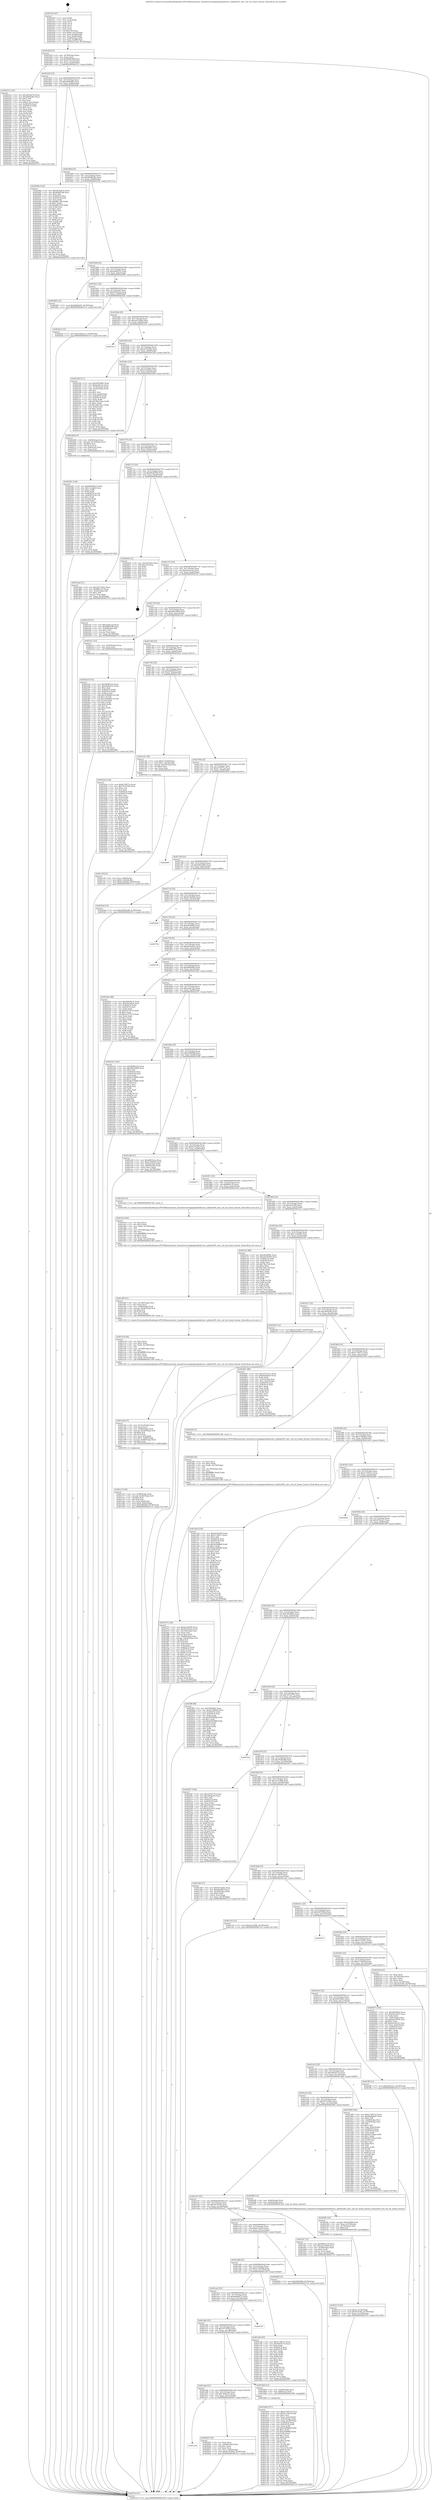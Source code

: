 digraph "0x401610" {
  label = "0x401610 (/mnt/c/Users/mathe/Desktop/tcc/POCII/binaries/extr_linuxdriversstagingmediadavinci_vpfedm365_isif.c_isif_set_frame_format_Final-ollvm.out::main(0))"
  labelloc = "t"
  node[shape=record]

  Entry [label="",width=0.3,height=0.3,shape=circle,fillcolor=black,style=filled]
  "0x40163f" [label="{
     0x40163f [23]\l
     | [instrs]\l
     &nbsp;&nbsp;0x40163f \<+3\>: mov -0x78(%rbp),%eax\l
     &nbsp;&nbsp;0x401642 \<+2\>: mov %eax,%ecx\l
     &nbsp;&nbsp;0x401644 \<+6\>: sub $0x8db9338f,%ecx\l
     &nbsp;&nbsp;0x40164a \<+3\>: mov %eax,-0x7c(%rbp)\l
     &nbsp;&nbsp;0x40164d \<+3\>: mov %ecx,-0x80(%rbp)\l
     &nbsp;&nbsp;0x401650 \<+6\>: je 000000000040251e \<main+0xf0e\>\l
  }"]
  "0x40251e" [label="{
     0x40251e [141]\l
     | [instrs]\l
     &nbsp;&nbsp;0x40251e \<+5\>: mov $0xe835ab74,%eax\l
     &nbsp;&nbsp;0x402523 \<+5\>: mov $0xdd03ad63,%ecx\l
     &nbsp;&nbsp;0x402528 \<+2\>: mov $0x1,%dl\l
     &nbsp;&nbsp;0x40252a \<+2\>: xor %esi,%esi\l
     &nbsp;&nbsp;0x40252c \<+7\>: movl $0x0,-0x3c(%rbp)\l
     &nbsp;&nbsp;0x402533 \<+7\>: mov 0x405074,%edi\l
     &nbsp;&nbsp;0x40253a \<+8\>: mov 0x405078,%r8d\l
     &nbsp;&nbsp;0x402542 \<+3\>: sub $0x1,%esi\l
     &nbsp;&nbsp;0x402545 \<+3\>: mov %edi,%r9d\l
     &nbsp;&nbsp;0x402548 \<+3\>: add %esi,%r9d\l
     &nbsp;&nbsp;0x40254b \<+4\>: imul %r9d,%edi\l
     &nbsp;&nbsp;0x40254f \<+3\>: and $0x1,%edi\l
     &nbsp;&nbsp;0x402552 \<+3\>: cmp $0x0,%edi\l
     &nbsp;&nbsp;0x402555 \<+4\>: sete %r10b\l
     &nbsp;&nbsp;0x402559 \<+4\>: cmp $0xa,%r8d\l
     &nbsp;&nbsp;0x40255d \<+4\>: setl %r11b\l
     &nbsp;&nbsp;0x402561 \<+3\>: mov %r10b,%bl\l
     &nbsp;&nbsp;0x402564 \<+3\>: xor $0xff,%bl\l
     &nbsp;&nbsp;0x402567 \<+3\>: mov %r11b,%r14b\l
     &nbsp;&nbsp;0x40256a \<+4\>: xor $0xff,%r14b\l
     &nbsp;&nbsp;0x40256e \<+3\>: xor $0x1,%dl\l
     &nbsp;&nbsp;0x402571 \<+3\>: mov %bl,%r15b\l
     &nbsp;&nbsp;0x402574 \<+4\>: and $0xff,%r15b\l
     &nbsp;&nbsp;0x402578 \<+3\>: and %dl,%r10b\l
     &nbsp;&nbsp;0x40257b \<+3\>: mov %r14b,%r12b\l
     &nbsp;&nbsp;0x40257e \<+4\>: and $0xff,%r12b\l
     &nbsp;&nbsp;0x402582 \<+3\>: and %dl,%r11b\l
     &nbsp;&nbsp;0x402585 \<+3\>: or %r10b,%r15b\l
     &nbsp;&nbsp;0x402588 \<+3\>: or %r11b,%r12b\l
     &nbsp;&nbsp;0x40258b \<+3\>: xor %r12b,%r15b\l
     &nbsp;&nbsp;0x40258e \<+3\>: or %r14b,%bl\l
     &nbsp;&nbsp;0x402591 \<+3\>: xor $0xff,%bl\l
     &nbsp;&nbsp;0x402594 \<+3\>: or $0x1,%dl\l
     &nbsp;&nbsp;0x402597 \<+2\>: and %dl,%bl\l
     &nbsp;&nbsp;0x402599 \<+3\>: or %bl,%r15b\l
     &nbsp;&nbsp;0x40259c \<+4\>: test $0x1,%r15b\l
     &nbsp;&nbsp;0x4025a0 \<+3\>: cmovne %ecx,%eax\l
     &nbsp;&nbsp;0x4025a3 \<+3\>: mov %eax,-0x78(%rbp)\l
     &nbsp;&nbsp;0x4025a6 \<+5\>: jmp 00000000004027c0 \<main+0x11b0\>\l
  }"]
  "0x401656" [label="{
     0x401656 [25]\l
     | [instrs]\l
     &nbsp;&nbsp;0x401656 \<+5\>: jmp 000000000040165b \<main+0x4b\>\l
     &nbsp;&nbsp;0x40165b \<+3\>: mov -0x7c(%rbp),%eax\l
     &nbsp;&nbsp;0x40165e \<+5\>: sub $0x940fad05,%eax\l
     &nbsp;&nbsp;0x401663 \<+6\>: mov %eax,-0x84(%rbp)\l
     &nbsp;&nbsp;0x401669 \<+6\>: je 000000000040248e \<main+0xe7e\>\l
  }"]
  Exit [label="",width=0.3,height=0.3,shape=circle,fillcolor=black,style=filled,peripheries=2]
  "0x40248e" [label="{
     0x40248e [144]\l
     | [instrs]\l
     &nbsp;&nbsp;0x40248e \<+5\>: mov $0xe835ab74,%eax\l
     &nbsp;&nbsp;0x402493 \<+5\>: mov $0x8db9338f,%ecx\l
     &nbsp;&nbsp;0x402498 \<+2\>: mov $0x1,%dl\l
     &nbsp;&nbsp;0x40249a \<+7\>: mov 0x405074,%esi\l
     &nbsp;&nbsp;0x4024a1 \<+7\>: mov 0x405078,%edi\l
     &nbsp;&nbsp;0x4024a8 \<+3\>: mov %esi,%r8d\l
     &nbsp;&nbsp;0x4024ab \<+7\>: sub $0x8ffcc358,%r8d\l
     &nbsp;&nbsp;0x4024b2 \<+4\>: sub $0x1,%r8d\l
     &nbsp;&nbsp;0x4024b6 \<+7\>: add $0x8ffcc358,%r8d\l
     &nbsp;&nbsp;0x4024bd \<+4\>: imul %r8d,%esi\l
     &nbsp;&nbsp;0x4024c1 \<+3\>: and $0x1,%esi\l
     &nbsp;&nbsp;0x4024c4 \<+3\>: cmp $0x0,%esi\l
     &nbsp;&nbsp;0x4024c7 \<+4\>: sete %r9b\l
     &nbsp;&nbsp;0x4024cb \<+3\>: cmp $0xa,%edi\l
     &nbsp;&nbsp;0x4024ce \<+4\>: setl %r10b\l
     &nbsp;&nbsp;0x4024d2 \<+3\>: mov %r9b,%r11b\l
     &nbsp;&nbsp;0x4024d5 \<+4\>: xor $0xff,%r11b\l
     &nbsp;&nbsp;0x4024d9 \<+3\>: mov %r10b,%bl\l
     &nbsp;&nbsp;0x4024dc \<+3\>: xor $0xff,%bl\l
     &nbsp;&nbsp;0x4024df \<+3\>: xor $0x1,%dl\l
     &nbsp;&nbsp;0x4024e2 \<+3\>: mov %r11b,%r14b\l
     &nbsp;&nbsp;0x4024e5 \<+4\>: and $0xff,%r14b\l
     &nbsp;&nbsp;0x4024e9 \<+3\>: and %dl,%r9b\l
     &nbsp;&nbsp;0x4024ec \<+3\>: mov %bl,%r15b\l
     &nbsp;&nbsp;0x4024ef \<+4\>: and $0xff,%r15b\l
     &nbsp;&nbsp;0x4024f3 \<+3\>: and %dl,%r10b\l
     &nbsp;&nbsp;0x4024f6 \<+3\>: or %r9b,%r14b\l
     &nbsp;&nbsp;0x4024f9 \<+3\>: or %r10b,%r15b\l
     &nbsp;&nbsp;0x4024fc \<+3\>: xor %r15b,%r14b\l
     &nbsp;&nbsp;0x4024ff \<+3\>: or %bl,%r11b\l
     &nbsp;&nbsp;0x402502 \<+4\>: xor $0xff,%r11b\l
     &nbsp;&nbsp;0x402506 \<+3\>: or $0x1,%dl\l
     &nbsp;&nbsp;0x402509 \<+3\>: and %dl,%r11b\l
     &nbsp;&nbsp;0x40250c \<+3\>: or %r11b,%r14b\l
     &nbsp;&nbsp;0x40250f \<+4\>: test $0x1,%r14b\l
     &nbsp;&nbsp;0x402513 \<+3\>: cmovne %ecx,%eax\l
     &nbsp;&nbsp;0x402516 \<+3\>: mov %eax,-0x78(%rbp)\l
     &nbsp;&nbsp;0x402519 \<+5\>: jmp 00000000004027c0 \<main+0x11b0\>\l
  }"]
  "0x40166f" [label="{
     0x40166f [25]\l
     | [instrs]\l
     &nbsp;&nbsp;0x40166f \<+5\>: jmp 0000000000401674 \<main+0x64\>\l
     &nbsp;&nbsp;0x401674 \<+3\>: mov -0x7c(%rbp),%eax\l
     &nbsp;&nbsp;0x401677 \<+5\>: sub $0x9858b33a,%eax\l
     &nbsp;&nbsp;0x40167c \<+6\>: mov %eax,-0x88(%rbp)\l
     &nbsp;&nbsp;0x401682 \<+6\>: je 000000000040278e \<main+0x117e\>\l
  }"]
  "0x4023cd" [label="{
     0x4023cd [152]\l
     | [instrs]\l
     &nbsp;&nbsp;0x4023cd \<+5\>: mov $0x9858b33a,%ecx\l
     &nbsp;&nbsp;0x4023d2 \<+5\>: mov $0xa44bed7e,%edx\l
     &nbsp;&nbsp;0x4023d7 \<+3\>: mov $0x1,%sil\l
     &nbsp;&nbsp;0x4023da \<+8\>: mov 0x405074,%r8d\l
     &nbsp;&nbsp;0x4023e2 \<+8\>: mov 0x405078,%r9d\l
     &nbsp;&nbsp;0x4023ea \<+3\>: mov %r8d,%r10d\l
     &nbsp;&nbsp;0x4023ed \<+7\>: add $0x1f3b0963,%r10d\l
     &nbsp;&nbsp;0x4023f4 \<+4\>: sub $0x1,%r10d\l
     &nbsp;&nbsp;0x4023f8 \<+7\>: sub $0x1f3b0963,%r10d\l
     &nbsp;&nbsp;0x4023ff \<+4\>: imul %r10d,%r8d\l
     &nbsp;&nbsp;0x402403 \<+4\>: and $0x1,%r8d\l
     &nbsp;&nbsp;0x402407 \<+4\>: cmp $0x0,%r8d\l
     &nbsp;&nbsp;0x40240b \<+4\>: sete %r11b\l
     &nbsp;&nbsp;0x40240f \<+4\>: cmp $0xa,%r9d\l
     &nbsp;&nbsp;0x402413 \<+3\>: setl %bl\l
     &nbsp;&nbsp;0x402416 \<+3\>: mov %r11b,%r14b\l
     &nbsp;&nbsp;0x402419 \<+4\>: xor $0xff,%r14b\l
     &nbsp;&nbsp;0x40241d \<+3\>: mov %bl,%r15b\l
     &nbsp;&nbsp;0x402420 \<+4\>: xor $0xff,%r15b\l
     &nbsp;&nbsp;0x402424 \<+4\>: xor $0x0,%sil\l
     &nbsp;&nbsp;0x402428 \<+3\>: mov %r14b,%r12b\l
     &nbsp;&nbsp;0x40242b \<+4\>: and $0x0,%r12b\l
     &nbsp;&nbsp;0x40242f \<+3\>: and %sil,%r11b\l
     &nbsp;&nbsp;0x402432 \<+3\>: mov %r15b,%r13b\l
     &nbsp;&nbsp;0x402435 \<+4\>: and $0x0,%r13b\l
     &nbsp;&nbsp;0x402439 \<+3\>: and %sil,%bl\l
     &nbsp;&nbsp;0x40243c \<+3\>: or %r11b,%r12b\l
     &nbsp;&nbsp;0x40243f \<+3\>: or %bl,%r13b\l
     &nbsp;&nbsp;0x402442 \<+3\>: xor %r13b,%r12b\l
     &nbsp;&nbsp;0x402445 \<+3\>: or %r15b,%r14b\l
     &nbsp;&nbsp;0x402448 \<+4\>: xor $0xff,%r14b\l
     &nbsp;&nbsp;0x40244c \<+4\>: or $0x0,%sil\l
     &nbsp;&nbsp;0x402450 \<+3\>: and %sil,%r14b\l
     &nbsp;&nbsp;0x402453 \<+3\>: or %r14b,%r12b\l
     &nbsp;&nbsp;0x402456 \<+4\>: test $0x1,%r12b\l
     &nbsp;&nbsp;0x40245a \<+3\>: cmovne %edx,%ecx\l
     &nbsp;&nbsp;0x40245d \<+3\>: mov %ecx,-0x78(%rbp)\l
     &nbsp;&nbsp;0x402460 \<+5\>: jmp 00000000004027c0 \<main+0x11b0\>\l
  }"]
  "0x40278e" [label="{
     0x40278e\l
  }", style=dashed]
  "0x401688" [label="{
     0x401688 [25]\l
     | [instrs]\l
     &nbsp;&nbsp;0x401688 \<+5\>: jmp 000000000040168d \<main+0x7d\>\l
     &nbsp;&nbsp;0x40168d \<+3\>: mov -0x7c(%rbp),%eax\l
     &nbsp;&nbsp;0x401690 \<+5\>: sub $0xa44bed7e,%eax\l
     &nbsp;&nbsp;0x401695 \<+6\>: mov %eax,-0x8c(%rbp)\l
     &nbsp;&nbsp;0x40169b \<+6\>: je 0000000000402465 \<main+0xe55\>\l
  }"]
  "0x402281" [label="{
     0x402281 [139]\l
     | [instrs]\l
     &nbsp;&nbsp;0x402281 \<+5\>: mov $0x6d9e8b15,%edx\l
     &nbsp;&nbsp;0x402286 \<+5\>: mov $0x11cbafd3,%esi\l
     &nbsp;&nbsp;0x40228b \<+3\>: mov $0x1,%r8b\l
     &nbsp;&nbsp;0x40228e \<+3\>: xor %r9d,%r9d\l
     &nbsp;&nbsp;0x402291 \<+8\>: mov 0x405074,%r10d\l
     &nbsp;&nbsp;0x402299 \<+8\>: mov 0x405078,%r11d\l
     &nbsp;&nbsp;0x4022a1 \<+4\>: sub $0x1,%r9d\l
     &nbsp;&nbsp;0x4022a5 \<+3\>: mov %r10d,%ebx\l
     &nbsp;&nbsp;0x4022a8 \<+3\>: add %r9d,%ebx\l
     &nbsp;&nbsp;0x4022ab \<+4\>: imul %ebx,%r10d\l
     &nbsp;&nbsp;0x4022af \<+4\>: and $0x1,%r10d\l
     &nbsp;&nbsp;0x4022b3 \<+4\>: cmp $0x0,%r10d\l
     &nbsp;&nbsp;0x4022b7 \<+4\>: sete %r14b\l
     &nbsp;&nbsp;0x4022bb \<+4\>: cmp $0xa,%r11d\l
     &nbsp;&nbsp;0x4022bf \<+4\>: setl %r15b\l
     &nbsp;&nbsp;0x4022c3 \<+3\>: mov %r14b,%r12b\l
     &nbsp;&nbsp;0x4022c6 \<+4\>: xor $0xff,%r12b\l
     &nbsp;&nbsp;0x4022ca \<+3\>: mov %r15b,%r13b\l
     &nbsp;&nbsp;0x4022cd \<+4\>: xor $0xff,%r13b\l
     &nbsp;&nbsp;0x4022d1 \<+4\>: xor $0x1,%r8b\l
     &nbsp;&nbsp;0x4022d5 \<+3\>: mov %r12b,%al\l
     &nbsp;&nbsp;0x4022d8 \<+2\>: and $0xff,%al\l
     &nbsp;&nbsp;0x4022da \<+3\>: and %r8b,%r14b\l
     &nbsp;&nbsp;0x4022dd \<+3\>: mov %r13b,%cl\l
     &nbsp;&nbsp;0x4022e0 \<+3\>: and $0xff,%cl\l
     &nbsp;&nbsp;0x4022e3 \<+3\>: and %r8b,%r15b\l
     &nbsp;&nbsp;0x4022e6 \<+3\>: or %r14b,%al\l
     &nbsp;&nbsp;0x4022e9 \<+3\>: or %r15b,%cl\l
     &nbsp;&nbsp;0x4022ec \<+2\>: xor %cl,%al\l
     &nbsp;&nbsp;0x4022ee \<+3\>: or %r13b,%r12b\l
     &nbsp;&nbsp;0x4022f1 \<+4\>: xor $0xff,%r12b\l
     &nbsp;&nbsp;0x4022f5 \<+4\>: or $0x1,%r8b\l
     &nbsp;&nbsp;0x4022f9 \<+3\>: and %r8b,%r12b\l
     &nbsp;&nbsp;0x4022fc \<+3\>: or %r12b,%al\l
     &nbsp;&nbsp;0x4022ff \<+2\>: test $0x1,%al\l
     &nbsp;&nbsp;0x402301 \<+3\>: cmovne %esi,%edx\l
     &nbsp;&nbsp;0x402304 \<+3\>: mov %edx,-0x78(%rbp)\l
     &nbsp;&nbsp;0x402307 \<+5\>: jmp 00000000004027c0 \<main+0x11b0\>\l
  }"]
  "0x402465" [label="{
     0x402465 [12]\l
     | [instrs]\l
     &nbsp;&nbsp;0x402465 \<+7\>: movl $0x940fad05,-0x78(%rbp)\l
     &nbsp;&nbsp;0x40246c \<+5\>: jmp 00000000004027c0 \<main+0x11b0\>\l
  }"]
  "0x4016a1" [label="{
     0x4016a1 [25]\l
     | [instrs]\l
     &nbsp;&nbsp;0x4016a1 \<+5\>: jmp 00000000004016a6 \<main+0x96\>\l
     &nbsp;&nbsp;0x4016a6 \<+3\>: mov -0x7c(%rbp),%eax\l
     &nbsp;&nbsp;0x4016a9 \<+5\>: sub $0xa9910eca,%eax\l
     &nbsp;&nbsp;0x4016ae \<+6\>: mov %eax,-0x90(%rbp)\l
     &nbsp;&nbsp;0x4016b4 \<+6\>: je 00000000004020cb \<main+0xabb\>\l
  }"]
  "0x402113" [label="{
     0x402113 [25]\l
     | [instrs]\l
     &nbsp;&nbsp;0x402113 \<+7\>: movl $0x0,-0x74(%rbp)\l
     &nbsp;&nbsp;0x40211a \<+7\>: movl $0x5b319f3,-0x78(%rbp)\l
     &nbsp;&nbsp;0x402121 \<+6\>: mov %eax,-0x158(%rbp)\l
     &nbsp;&nbsp;0x402127 \<+5\>: jmp 00000000004027c0 \<main+0x11b0\>\l
  }"]
  "0x4020cb" [label="{
     0x4020cb [12]\l
     | [instrs]\l
     &nbsp;&nbsp;0x4020cb \<+7\>: movl $0x7bf0ea13,-0x78(%rbp)\l
     &nbsp;&nbsp;0x4020d2 \<+5\>: jmp 00000000004027c0 \<main+0x11b0\>\l
  }"]
  "0x4016ba" [label="{
     0x4016ba [25]\l
     | [instrs]\l
     &nbsp;&nbsp;0x4016ba \<+5\>: jmp 00000000004016bf \<main+0xaf\>\l
     &nbsp;&nbsp;0x4016bf \<+3\>: mov -0x7c(%rbp),%eax\l
     &nbsp;&nbsp;0x4016c2 \<+5\>: sub $0xaa27ad08,%eax\l
     &nbsp;&nbsp;0x4016c7 \<+6\>: mov %eax,-0x94(%rbp)\l
     &nbsp;&nbsp;0x4016cd \<+6\>: je 0000000000401b12 \<main+0x502\>\l
  }"]
  "0x4020fc" [label="{
     0x4020fc [23]\l
     | [instrs]\l
     &nbsp;&nbsp;0x4020fc \<+10\>: movabs $0x4030b6,%rdi\l
     &nbsp;&nbsp;0x402106 \<+3\>: mov %eax,-0x70(%rbp)\l
     &nbsp;&nbsp;0x402109 \<+3\>: mov -0x70(%rbp),%esi\l
     &nbsp;&nbsp;0x40210c \<+2\>: mov $0x0,%al\l
     &nbsp;&nbsp;0x40210e \<+5\>: call 0000000000401040 \<printf@plt\>\l
     | [calls]\l
     &nbsp;&nbsp;0x401040 \{1\} (unknown)\l
  }"]
  "0x401b12" [label="{
     0x401b12\l
  }", style=dashed]
  "0x4016d3" [label="{
     0x4016d3 [25]\l
     | [instrs]\l
     &nbsp;&nbsp;0x4016d3 \<+5\>: jmp 00000000004016d8 \<main+0xc8\>\l
     &nbsp;&nbsp;0x4016d8 \<+3\>: mov -0x7c(%rbp),%eax\l
     &nbsp;&nbsp;0x4016db \<+5\>: sub $0xad75b30e,%eax\l
     &nbsp;&nbsp;0x4016e0 \<+6\>: mov %eax,-0x98(%rbp)\l
     &nbsp;&nbsp;0x4016e6 \<+6\>: je 0000000000402184 \<main+0xb74\>\l
  }"]
  "0x401aed" [label="{
     0x401aed\l
  }", style=dashed]
  "0x402184" [label="{
     0x402184 [111]\l
     | [instrs]\l
     &nbsp;&nbsp;0x402184 \<+5\>: mov $0xe6528f62,%eax\l
     &nbsp;&nbsp;0x402189 \<+5\>: mov $0xbca6c3ec,%ecx\l
     &nbsp;&nbsp;0x40218e \<+3\>: mov -0x74(%rbp),%edx\l
     &nbsp;&nbsp;0x402191 \<+3\>: cmp -0x54(%rbp),%edx\l
     &nbsp;&nbsp;0x402194 \<+4\>: setl %sil\l
     &nbsp;&nbsp;0x402198 \<+4\>: and $0x1,%sil\l
     &nbsp;&nbsp;0x40219c \<+4\>: mov %sil,-0x2d(%rbp)\l
     &nbsp;&nbsp;0x4021a0 \<+7\>: mov 0x405074,%edx\l
     &nbsp;&nbsp;0x4021a7 \<+7\>: mov 0x405078,%edi\l
     &nbsp;&nbsp;0x4021ae \<+3\>: mov %edx,%r8d\l
     &nbsp;&nbsp;0x4021b1 \<+7\>: add $0x76d116ce,%r8d\l
     &nbsp;&nbsp;0x4021b8 \<+4\>: sub $0x1,%r8d\l
     &nbsp;&nbsp;0x4021bc \<+7\>: sub $0x76d116ce,%r8d\l
     &nbsp;&nbsp;0x4021c3 \<+4\>: imul %r8d,%edx\l
     &nbsp;&nbsp;0x4021c7 \<+3\>: and $0x1,%edx\l
     &nbsp;&nbsp;0x4021ca \<+3\>: cmp $0x0,%edx\l
     &nbsp;&nbsp;0x4021cd \<+4\>: sete %sil\l
     &nbsp;&nbsp;0x4021d1 \<+3\>: cmp $0xa,%edi\l
     &nbsp;&nbsp;0x4021d4 \<+4\>: setl %r9b\l
     &nbsp;&nbsp;0x4021d8 \<+3\>: mov %sil,%r10b\l
     &nbsp;&nbsp;0x4021db \<+3\>: and %r9b,%r10b\l
     &nbsp;&nbsp;0x4021de \<+3\>: xor %r9b,%sil\l
     &nbsp;&nbsp;0x4021e1 \<+3\>: or %sil,%r10b\l
     &nbsp;&nbsp;0x4021e4 \<+4\>: test $0x1,%r10b\l
     &nbsp;&nbsp;0x4021e8 \<+3\>: cmovne %ecx,%eax\l
     &nbsp;&nbsp;0x4021eb \<+3\>: mov %eax,-0x78(%rbp)\l
     &nbsp;&nbsp;0x4021ee \<+5\>: jmp 00000000004027c0 \<main+0x11b0\>\l
  }"]
  "0x4016ec" [label="{
     0x4016ec [25]\l
     | [instrs]\l
     &nbsp;&nbsp;0x4016ec \<+5\>: jmp 00000000004016f1 \<main+0xe1\>\l
     &nbsp;&nbsp;0x4016f1 \<+3\>: mov -0x7c(%rbp),%eax\l
     &nbsp;&nbsp;0x4016f4 \<+5\>: sub $0xb3e3a6e4,%eax\l
     &nbsp;&nbsp;0x4016f9 \<+6\>: mov %eax,-0x9c(%rbp)\l
     &nbsp;&nbsp;0x4016ff \<+6\>: je 0000000000402266 \<main+0xc56\>\l
  }"]
  "0x4020d7" [label="{
     0x4020d7 [25]\l
     | [instrs]\l
     &nbsp;&nbsp;0x4020d7 \<+2\>: xor %eax,%eax\l
     &nbsp;&nbsp;0x4020d9 \<+3\>: mov -0x64(%rbp),%ecx\l
     &nbsp;&nbsp;0x4020dc \<+3\>: sub $0x1,%eax\l
     &nbsp;&nbsp;0x4020df \<+2\>: sub %eax,%ecx\l
     &nbsp;&nbsp;0x4020e1 \<+3\>: mov %ecx,-0x64(%rbp)\l
     &nbsp;&nbsp;0x4020e4 \<+7\>: movl $0x6c19e008,-0x78(%rbp)\l
     &nbsp;&nbsp;0x4020eb \<+5\>: jmp 00000000004027c0 \<main+0x11b0\>\l
  }"]
  "0x402266" [label="{
     0x402266 [27]\l
     | [instrs]\l
     &nbsp;&nbsp;0x402266 \<+4\>: mov -0x60(%rbp),%rax\l
     &nbsp;&nbsp;0x40226a \<+4\>: movslq -0x74(%rbp),%rcx\l
     &nbsp;&nbsp;0x40226e \<+4\>: shl $0x4,%rcx\l
     &nbsp;&nbsp;0x402272 \<+3\>: add %rcx,%rax\l
     &nbsp;&nbsp;0x402275 \<+4\>: mov 0x8(%rax),%rax\l
     &nbsp;&nbsp;0x402279 \<+3\>: mov %rax,%rdi\l
     &nbsp;&nbsp;0x40227c \<+5\>: call 0000000000401030 \<free@plt\>\l
     | [calls]\l
     &nbsp;&nbsp;0x401030 \{1\} (unknown)\l
  }"]
  "0x401705" [label="{
     0x401705 [25]\l
     | [instrs]\l
     &nbsp;&nbsp;0x401705 \<+5\>: jmp 000000000040170a \<main+0xfa\>\l
     &nbsp;&nbsp;0x40170a \<+3\>: mov -0x7c(%rbp),%eax\l
     &nbsp;&nbsp;0x40170d \<+5\>: sub $0xb498ad97,%eax\l
     &nbsp;&nbsp;0x401712 \<+6\>: mov %eax,-0xa0(%rbp)\l
     &nbsp;&nbsp;0x401718 \<+6\>: je 0000000000401dad \<main+0x79d\>\l
  }"]
  "0x401f75" [label="{
     0x401f75 [126]\l
     | [instrs]\l
     &nbsp;&nbsp;0x401f75 \<+5\>: mov $0xde19a650,%ecx\l
     &nbsp;&nbsp;0x401f7a \<+5\>: mov $0x495164cb,%edx\l
     &nbsp;&nbsp;0x401f7f \<+6\>: mov -0x154(%rbp),%esi\l
     &nbsp;&nbsp;0x401f85 \<+3\>: imul %eax,%esi\l
     &nbsp;&nbsp;0x401f88 \<+3\>: movslq %esi,%rdi\l
     &nbsp;&nbsp;0x401f8b \<+4\>: mov -0x60(%rbp),%r8\l
     &nbsp;&nbsp;0x401f8f \<+4\>: movslq -0x64(%rbp),%r9\l
     &nbsp;&nbsp;0x401f93 \<+4\>: shl $0x4,%r9\l
     &nbsp;&nbsp;0x401f97 \<+3\>: add %r9,%r8\l
     &nbsp;&nbsp;0x401f9a \<+4\>: mov 0x8(%r8),%r8\l
     &nbsp;&nbsp;0x401f9e \<+3\>: mov %rdi,(%r8)\l
     &nbsp;&nbsp;0x401fa1 \<+7\>: mov 0x405074,%eax\l
     &nbsp;&nbsp;0x401fa8 \<+7\>: mov 0x405078,%esi\l
     &nbsp;&nbsp;0x401faf \<+3\>: mov %eax,%r10d\l
     &nbsp;&nbsp;0x401fb2 \<+7\>: sub $0x83c37325,%r10d\l
     &nbsp;&nbsp;0x401fb9 \<+4\>: sub $0x1,%r10d\l
     &nbsp;&nbsp;0x401fbd \<+7\>: add $0x83c37325,%r10d\l
     &nbsp;&nbsp;0x401fc4 \<+4\>: imul %r10d,%eax\l
     &nbsp;&nbsp;0x401fc8 \<+3\>: and $0x1,%eax\l
     &nbsp;&nbsp;0x401fcb \<+3\>: cmp $0x0,%eax\l
     &nbsp;&nbsp;0x401fce \<+4\>: sete %r11b\l
     &nbsp;&nbsp;0x401fd2 \<+3\>: cmp $0xa,%esi\l
     &nbsp;&nbsp;0x401fd5 \<+3\>: setl %bl\l
     &nbsp;&nbsp;0x401fd8 \<+3\>: mov %r11b,%r14b\l
     &nbsp;&nbsp;0x401fdb \<+3\>: and %bl,%r14b\l
     &nbsp;&nbsp;0x401fde \<+3\>: xor %bl,%r11b\l
     &nbsp;&nbsp;0x401fe1 \<+3\>: or %r11b,%r14b\l
     &nbsp;&nbsp;0x401fe4 \<+4\>: test $0x1,%r14b\l
     &nbsp;&nbsp;0x401fe8 \<+3\>: cmovne %edx,%ecx\l
     &nbsp;&nbsp;0x401feb \<+3\>: mov %ecx,-0x78(%rbp)\l
     &nbsp;&nbsp;0x401fee \<+5\>: jmp 00000000004027c0 \<main+0x11b0\>\l
  }"]
  "0x401dad" [label="{
     0x401dad [27]\l
     | [instrs]\l
     &nbsp;&nbsp;0x401dad \<+5\>: mov $0x5971d542,%eax\l
     &nbsp;&nbsp;0x401db2 \<+5\>: mov $0xfff9c1c6,%ecx\l
     &nbsp;&nbsp;0x401db7 \<+3\>: mov -0x2e(%rbp),%dl\l
     &nbsp;&nbsp;0x401dba \<+3\>: test $0x1,%dl\l
     &nbsp;&nbsp;0x401dbd \<+3\>: cmovne %ecx,%eax\l
     &nbsp;&nbsp;0x401dc0 \<+3\>: mov %eax,-0x78(%rbp)\l
     &nbsp;&nbsp;0x401dc3 \<+5\>: jmp 00000000004027c0 \<main+0x11b0\>\l
  }"]
  "0x40171e" [label="{
     0x40171e [25]\l
     | [instrs]\l
     &nbsp;&nbsp;0x40171e \<+5\>: jmp 0000000000401723 \<main+0x113\>\l
     &nbsp;&nbsp;0x401723 \<+3\>: mov -0x7c(%rbp),%eax\l
     &nbsp;&nbsp;0x401726 \<+5\>: sub $0xb8eeb05b,%eax\l
     &nbsp;&nbsp;0x40172b \<+6\>: mov %eax,-0xa4(%rbp)\l
     &nbsp;&nbsp;0x401731 \<+6\>: je 00000000004026a0 \<main+0x1090\>\l
  }"]
  "0x401f49" [label="{
     0x401f49 [44]\l
     | [instrs]\l
     &nbsp;&nbsp;0x401f49 \<+2\>: xor %ecx,%ecx\l
     &nbsp;&nbsp;0x401f4b \<+5\>: mov $0x2,%edx\l
     &nbsp;&nbsp;0x401f50 \<+6\>: mov %edx,-0x150(%rbp)\l
     &nbsp;&nbsp;0x401f56 \<+1\>: cltd\l
     &nbsp;&nbsp;0x401f57 \<+6\>: mov -0x150(%rbp),%esi\l
     &nbsp;&nbsp;0x401f5d \<+2\>: idiv %esi\l
     &nbsp;&nbsp;0x401f5f \<+6\>: imul $0xfffffffe,%edx,%edx\l
     &nbsp;&nbsp;0x401f65 \<+3\>: sub $0x1,%ecx\l
     &nbsp;&nbsp;0x401f68 \<+2\>: sub %ecx,%edx\l
     &nbsp;&nbsp;0x401f6a \<+6\>: mov %edx,-0x154(%rbp)\l
     &nbsp;&nbsp;0x401f70 \<+5\>: call 0000000000401160 \<next_i\>\l
     | [calls]\l
     &nbsp;&nbsp;0x401160 \{1\} (/mnt/c/Users/mathe/Desktop/tcc/POCII/binaries/extr_linuxdriversstagingmediadavinci_vpfedm365_isif.c_isif_set_frame_format_Final-ollvm.out::next_i)\l
  }"]
  "0x4026a0" [label="{
     0x4026a0 [21]\l
     | [instrs]\l
     &nbsp;&nbsp;0x4026a0 \<+3\>: mov -0x2c(%rbp),%eax\l
     &nbsp;&nbsp;0x4026a3 \<+7\>: add $0x138,%rsp\l
     &nbsp;&nbsp;0x4026aa \<+1\>: pop %rbx\l
     &nbsp;&nbsp;0x4026ab \<+2\>: pop %r12\l
     &nbsp;&nbsp;0x4026ad \<+2\>: pop %r13\l
     &nbsp;&nbsp;0x4026af \<+2\>: pop %r14\l
     &nbsp;&nbsp;0x4026b1 \<+2\>: pop %r15\l
     &nbsp;&nbsp;0x4026b3 \<+1\>: pop %rbp\l
     &nbsp;&nbsp;0x4026b4 \<+1\>: ret\l
  }"]
  "0x401737" [label="{
     0x401737 [25]\l
     | [instrs]\l
     &nbsp;&nbsp;0x401737 \<+5\>: jmp 000000000040173c \<main+0x12c\>\l
     &nbsp;&nbsp;0x40173c \<+3\>: mov -0x7c(%rbp),%eax\l
     &nbsp;&nbsp;0x40173f \<+5\>: sub $0xbca6c3ec,%eax\l
     &nbsp;&nbsp;0x401744 \<+6\>: mov %eax,-0xa8(%rbp)\l
     &nbsp;&nbsp;0x40174a \<+6\>: je 00000000004021f3 \<main+0xbe3\>\l
  }"]
  "0x401e73" [label="{
     0x401e73 [38]\l
     | [instrs]\l
     &nbsp;&nbsp;0x401e73 \<+4\>: mov -0x60(%rbp),%rdi\l
     &nbsp;&nbsp;0x401e77 \<+4\>: movslq -0x64(%rbp),%r8\l
     &nbsp;&nbsp;0x401e7b \<+4\>: shl $0x4,%r8\l
     &nbsp;&nbsp;0x401e7f \<+3\>: add %r8,%rdi\l
     &nbsp;&nbsp;0x401e82 \<+4\>: mov %rax,0x8(%rdi)\l
     &nbsp;&nbsp;0x401e86 \<+7\>: movl $0x0,-0x6c(%rbp)\l
     &nbsp;&nbsp;0x401e8d \<+7\>: movl $0xf206006f,-0x78(%rbp)\l
     &nbsp;&nbsp;0x401e94 \<+5\>: jmp 00000000004027c0 \<main+0x11b0\>\l
  }"]
  "0x4021f3" [label="{
     0x4021f3 [27]\l
     | [instrs]\l
     &nbsp;&nbsp;0x4021f3 \<+5\>: mov $0xeae6c1ad,%eax\l
     &nbsp;&nbsp;0x4021f8 \<+5\>: mov $0xe8bf50d8,%ecx\l
     &nbsp;&nbsp;0x4021fd \<+3\>: mov -0x2d(%rbp),%dl\l
     &nbsp;&nbsp;0x402200 \<+3\>: test $0x1,%dl\l
     &nbsp;&nbsp;0x402203 \<+3\>: cmovne %ecx,%eax\l
     &nbsp;&nbsp;0x402206 \<+3\>: mov %eax,-0x78(%rbp)\l
     &nbsp;&nbsp;0x402209 \<+5\>: jmp 00000000004027c0 \<main+0x11b0\>\l
  }"]
  "0x401750" [label="{
     0x401750 [25]\l
     | [instrs]\l
     &nbsp;&nbsp;0x401750 \<+5\>: jmp 0000000000401755 \<main+0x145\>\l
     &nbsp;&nbsp;0x401755 \<+3\>: mov -0x7c(%rbp),%eax\l
     &nbsp;&nbsp;0x401758 \<+5\>: sub $0xd90c59b9,%eax\l
     &nbsp;&nbsp;0x40175d \<+6\>: mov %eax,-0xac(%rbp)\l
     &nbsp;&nbsp;0x401763 \<+6\>: je 00000000004023c1 \<main+0xdb1\>\l
  }"]
  "0x401e44" [label="{
     0x401e44 [47]\l
     | [instrs]\l
     &nbsp;&nbsp;0x401e44 \<+6\>: mov -0x14c(%rbp),%ecx\l
     &nbsp;&nbsp;0x401e4a \<+3\>: imul %eax,%ecx\l
     &nbsp;&nbsp;0x401e4d \<+4\>: mov -0x60(%rbp),%rdi\l
     &nbsp;&nbsp;0x401e51 \<+4\>: movslq -0x64(%rbp),%r8\l
     &nbsp;&nbsp;0x401e55 \<+4\>: shl $0x4,%r8\l
     &nbsp;&nbsp;0x401e59 \<+3\>: add %r8,%rdi\l
     &nbsp;&nbsp;0x401e5c \<+3\>: mov %ecx,0x4(%rdi)\l
     &nbsp;&nbsp;0x401e5f \<+7\>: movl $0x1,-0x68(%rbp)\l
     &nbsp;&nbsp;0x401e66 \<+4\>: movslq -0x68(%rbp),%rdi\l
     &nbsp;&nbsp;0x401e6a \<+4\>: shl $0x3,%rdi\l
     &nbsp;&nbsp;0x401e6e \<+5\>: call 0000000000401050 \<malloc@plt\>\l
     | [calls]\l
     &nbsp;&nbsp;0x401050 \{1\} (unknown)\l
  }"]
  "0x4023c1" [label="{
     0x4023c1 [12]\l
     | [instrs]\l
     &nbsp;&nbsp;0x4023c1 \<+4\>: mov -0x60(%rbp),%rax\l
     &nbsp;&nbsp;0x4023c5 \<+3\>: mov %rax,%rdi\l
     &nbsp;&nbsp;0x4023c8 \<+5\>: call 0000000000401030 \<free@plt\>\l
     | [calls]\l
     &nbsp;&nbsp;0x401030 \{1\} (unknown)\l
  }"]
  "0x401769" [label="{
     0x401769 [25]\l
     | [instrs]\l
     &nbsp;&nbsp;0x401769 \<+5\>: jmp 000000000040176e \<main+0x15e\>\l
     &nbsp;&nbsp;0x40176e \<+3\>: mov -0x7c(%rbp),%eax\l
     &nbsp;&nbsp;0x401771 \<+5\>: sub $0xd985c579,%eax\l
     &nbsp;&nbsp;0x401776 \<+6\>: mov %eax,-0xb0(%rbp)\l
     &nbsp;&nbsp;0x40177c \<+6\>: je 0000000000401b2a \<main+0x51a\>\l
  }"]
  "0x401e18" [label="{
     0x401e18 [44]\l
     | [instrs]\l
     &nbsp;&nbsp;0x401e18 \<+2\>: xor %ecx,%ecx\l
     &nbsp;&nbsp;0x401e1a \<+5\>: mov $0x2,%edx\l
     &nbsp;&nbsp;0x401e1f \<+6\>: mov %edx,-0x148(%rbp)\l
     &nbsp;&nbsp;0x401e25 \<+1\>: cltd\l
     &nbsp;&nbsp;0x401e26 \<+6\>: mov -0x148(%rbp),%esi\l
     &nbsp;&nbsp;0x401e2c \<+2\>: idiv %esi\l
     &nbsp;&nbsp;0x401e2e \<+6\>: imul $0xfffffffe,%edx,%edx\l
     &nbsp;&nbsp;0x401e34 \<+3\>: sub $0x1,%ecx\l
     &nbsp;&nbsp;0x401e37 \<+2\>: sub %ecx,%edx\l
     &nbsp;&nbsp;0x401e39 \<+6\>: mov %edx,-0x14c(%rbp)\l
     &nbsp;&nbsp;0x401e3f \<+5\>: call 0000000000401160 \<next_i\>\l
     | [calls]\l
     &nbsp;&nbsp;0x401160 \{1\} (/mnt/c/Users/mathe/Desktop/tcc/POCII/binaries/extr_linuxdriversstagingmediadavinci_vpfedm365_isif.c_isif_set_frame_format_Final-ollvm.out::next_i)\l
  }"]
  "0x401b2a" [label="{
     0x401b2a [134]\l
     | [instrs]\l
     &nbsp;&nbsp;0x401b2a \<+5\>: mov $0xdc70471a,%eax\l
     &nbsp;&nbsp;0x401b2f \<+5\>: mov $0x70779785,%ecx\l
     &nbsp;&nbsp;0x401b34 \<+2\>: mov $0x1,%dl\l
     &nbsp;&nbsp;0x401b36 \<+2\>: xor %esi,%esi\l
     &nbsp;&nbsp;0x401b38 \<+7\>: mov 0x405074,%edi\l
     &nbsp;&nbsp;0x401b3f \<+8\>: mov 0x405078,%r8d\l
     &nbsp;&nbsp;0x401b47 \<+3\>: sub $0x1,%esi\l
     &nbsp;&nbsp;0x401b4a \<+3\>: mov %edi,%r9d\l
     &nbsp;&nbsp;0x401b4d \<+3\>: add %esi,%r9d\l
     &nbsp;&nbsp;0x401b50 \<+4\>: imul %r9d,%edi\l
     &nbsp;&nbsp;0x401b54 \<+3\>: and $0x1,%edi\l
     &nbsp;&nbsp;0x401b57 \<+3\>: cmp $0x0,%edi\l
     &nbsp;&nbsp;0x401b5a \<+4\>: sete %r10b\l
     &nbsp;&nbsp;0x401b5e \<+4\>: cmp $0xa,%r8d\l
     &nbsp;&nbsp;0x401b62 \<+4\>: setl %r11b\l
     &nbsp;&nbsp;0x401b66 \<+3\>: mov %r10b,%bl\l
     &nbsp;&nbsp;0x401b69 \<+3\>: xor $0xff,%bl\l
     &nbsp;&nbsp;0x401b6c \<+3\>: mov %r11b,%r14b\l
     &nbsp;&nbsp;0x401b6f \<+4\>: xor $0xff,%r14b\l
     &nbsp;&nbsp;0x401b73 \<+3\>: xor $0x0,%dl\l
     &nbsp;&nbsp;0x401b76 \<+3\>: mov %bl,%r15b\l
     &nbsp;&nbsp;0x401b79 \<+4\>: and $0x0,%r15b\l
     &nbsp;&nbsp;0x401b7d \<+3\>: and %dl,%r10b\l
     &nbsp;&nbsp;0x401b80 \<+3\>: mov %r14b,%r12b\l
     &nbsp;&nbsp;0x401b83 \<+4\>: and $0x0,%r12b\l
     &nbsp;&nbsp;0x401b87 \<+3\>: and %dl,%r11b\l
     &nbsp;&nbsp;0x401b8a \<+3\>: or %r10b,%r15b\l
     &nbsp;&nbsp;0x401b8d \<+3\>: or %r11b,%r12b\l
     &nbsp;&nbsp;0x401b90 \<+3\>: xor %r12b,%r15b\l
     &nbsp;&nbsp;0x401b93 \<+3\>: or %r14b,%bl\l
     &nbsp;&nbsp;0x401b96 \<+3\>: xor $0xff,%bl\l
     &nbsp;&nbsp;0x401b99 \<+3\>: or $0x0,%dl\l
     &nbsp;&nbsp;0x401b9c \<+2\>: and %dl,%bl\l
     &nbsp;&nbsp;0x401b9e \<+3\>: or %bl,%r15b\l
     &nbsp;&nbsp;0x401ba1 \<+4\>: test $0x1,%r15b\l
     &nbsp;&nbsp;0x401ba5 \<+3\>: cmovne %ecx,%eax\l
     &nbsp;&nbsp;0x401ba8 \<+3\>: mov %eax,-0x78(%rbp)\l
     &nbsp;&nbsp;0x401bab \<+5\>: jmp 00000000004027c0 \<main+0x11b0\>\l
  }"]
  "0x401782" [label="{
     0x401782 [25]\l
     | [instrs]\l
     &nbsp;&nbsp;0x401782 \<+5\>: jmp 0000000000401787 \<main+0x177\>\l
     &nbsp;&nbsp;0x401787 \<+3\>: mov -0x7c(%rbp),%eax\l
     &nbsp;&nbsp;0x40178a \<+5\>: sub $0xd9adf51f,%eax\l
     &nbsp;&nbsp;0x40178f \<+6\>: mov %eax,-0xb4(%rbp)\l
     &nbsp;&nbsp;0x401795 \<+6\>: je 0000000000401c81 \<main+0x671\>\l
  }"]
  "0x401df9" [label="{
     0x401df9 [31]\l
     | [instrs]\l
     &nbsp;&nbsp;0x401df9 \<+6\>: mov -0x144(%rbp),%ecx\l
     &nbsp;&nbsp;0x401dff \<+3\>: imul %eax,%ecx\l
     &nbsp;&nbsp;0x401e02 \<+4\>: mov -0x60(%rbp),%rdi\l
     &nbsp;&nbsp;0x401e06 \<+4\>: movslq -0x64(%rbp),%r8\l
     &nbsp;&nbsp;0x401e0a \<+4\>: shl $0x4,%r8\l
     &nbsp;&nbsp;0x401e0e \<+3\>: add %r8,%rdi\l
     &nbsp;&nbsp;0x401e11 \<+2\>: mov %ecx,(%rdi)\l
     &nbsp;&nbsp;0x401e13 \<+5\>: call 0000000000401160 \<next_i\>\l
     | [calls]\l
     &nbsp;&nbsp;0x401160 \{1\} (/mnt/c/Users/mathe/Desktop/tcc/POCII/binaries/extr_linuxdriversstagingmediadavinci_vpfedm365_isif.c_isif_set_frame_format_Final-ollvm.out::next_i)\l
  }"]
  "0x401c81" [label="{
     0x401c81 [30]\l
     | [instrs]\l
     &nbsp;&nbsp;0x401c81 \<+7\>: movl $0x0,-0x50(%rbp)\l
     &nbsp;&nbsp;0x401c88 \<+7\>: movl $0x1,-0x54(%rbp)\l
     &nbsp;&nbsp;0x401c8f \<+4\>: movslq -0x54(%rbp),%rax\l
     &nbsp;&nbsp;0x401c93 \<+4\>: shl $0x4,%rax\l
     &nbsp;&nbsp;0x401c97 \<+3\>: mov %rax,%rdi\l
     &nbsp;&nbsp;0x401c9a \<+5\>: call 0000000000401050 \<malloc@plt\>\l
     | [calls]\l
     &nbsp;&nbsp;0x401050 \{1\} (unknown)\l
  }"]
  "0x40179b" [label="{
     0x40179b [25]\l
     | [instrs]\l
     &nbsp;&nbsp;0x40179b \<+5\>: jmp 00000000004017a0 \<main+0x190\>\l
     &nbsp;&nbsp;0x4017a0 \<+3\>: mov -0x7c(%rbp),%eax\l
     &nbsp;&nbsp;0x4017a3 \<+5\>: sub $0xdc70471a,%eax\l
     &nbsp;&nbsp;0x4017a8 \<+6\>: mov %eax,-0xb8(%rbp)\l
     &nbsp;&nbsp;0x4017ae \<+6\>: je 00000000004026b5 \<main+0x10a5\>\l
  }"]
  "0x401dcd" [label="{
     0x401dcd [44]\l
     | [instrs]\l
     &nbsp;&nbsp;0x401dcd \<+2\>: xor %ecx,%ecx\l
     &nbsp;&nbsp;0x401dcf \<+5\>: mov $0x2,%edx\l
     &nbsp;&nbsp;0x401dd4 \<+6\>: mov %edx,-0x140(%rbp)\l
     &nbsp;&nbsp;0x401dda \<+1\>: cltd\l
     &nbsp;&nbsp;0x401ddb \<+6\>: mov -0x140(%rbp),%esi\l
     &nbsp;&nbsp;0x401de1 \<+2\>: idiv %esi\l
     &nbsp;&nbsp;0x401de3 \<+6\>: imul $0xfffffffe,%edx,%edx\l
     &nbsp;&nbsp;0x401de9 \<+3\>: sub $0x1,%ecx\l
     &nbsp;&nbsp;0x401dec \<+2\>: sub %ecx,%edx\l
     &nbsp;&nbsp;0x401dee \<+6\>: mov %edx,-0x144(%rbp)\l
     &nbsp;&nbsp;0x401df4 \<+5\>: call 0000000000401160 \<next_i\>\l
     | [calls]\l
     &nbsp;&nbsp;0x401160 \{1\} (/mnt/c/Users/mathe/Desktop/tcc/POCII/binaries/extr_linuxdriversstagingmediadavinci_vpfedm365_isif.c_isif_set_frame_format_Final-ollvm.out::next_i)\l
  }"]
  "0x4026b5" [label="{
     0x4026b5\l
  }", style=dashed]
  "0x4017b4" [label="{
     0x4017b4 [25]\l
     | [instrs]\l
     &nbsp;&nbsp;0x4017b4 \<+5\>: jmp 00000000004017b9 \<main+0x1a9\>\l
     &nbsp;&nbsp;0x4017b9 \<+3\>: mov -0x7c(%rbp),%eax\l
     &nbsp;&nbsp;0x4017bc \<+5\>: sub $0xdd03ad63,%eax\l
     &nbsp;&nbsp;0x4017c1 \<+6\>: mov %eax,-0xbc(%rbp)\l
     &nbsp;&nbsp;0x4017c7 \<+6\>: je 00000000004025ab \<main+0xf9b\>\l
  }"]
  "0x401c9f" [label="{
     0x401c9f [23]\l
     | [instrs]\l
     &nbsp;&nbsp;0x401c9f \<+4\>: mov %rax,-0x60(%rbp)\l
     &nbsp;&nbsp;0x401ca3 \<+7\>: movl $0x0,-0x64(%rbp)\l
     &nbsp;&nbsp;0x401caa \<+7\>: movl $0x6c19e008,-0x78(%rbp)\l
     &nbsp;&nbsp;0x401cb1 \<+5\>: jmp 00000000004027c0 \<main+0x11b0\>\l
  }"]
  "0x4025ab" [label="{
     0x4025ab [12]\l
     | [instrs]\l
     &nbsp;&nbsp;0x4025ab \<+7\>: movl $0x39295a88,-0x78(%rbp)\l
     &nbsp;&nbsp;0x4025b2 \<+5\>: jmp 00000000004027c0 \<main+0x11b0\>\l
  }"]
  "0x4017cd" [label="{
     0x4017cd [25]\l
     | [instrs]\l
     &nbsp;&nbsp;0x4017cd \<+5\>: jmp 00000000004017d2 \<main+0x1c2\>\l
     &nbsp;&nbsp;0x4017d2 \<+3\>: mov -0x7c(%rbp),%eax\l
     &nbsp;&nbsp;0x4017d5 \<+5\>: sub $0xde19a650,%eax\l
     &nbsp;&nbsp;0x4017da \<+6\>: mov %eax,-0xc0(%rbp)\l
     &nbsp;&nbsp;0x4017e0 \<+6\>: je 00000000004026dd \<main+0x10cd\>\l
  }"]
  "0x401bbd" [label="{
     0x401bbd [157]\l
     | [instrs]\l
     &nbsp;&nbsp;0x401bbd \<+5\>: mov $0xdc70471a,%ecx\l
     &nbsp;&nbsp;0x401bc2 \<+5\>: mov $0x3e73bf7f,%edx\l
     &nbsp;&nbsp;0x401bc7 \<+3\>: mov $0x1,%sil\l
     &nbsp;&nbsp;0x401bca \<+3\>: mov %eax,-0x4c(%rbp)\l
     &nbsp;&nbsp;0x401bcd \<+3\>: mov -0x4c(%rbp),%eax\l
     &nbsp;&nbsp;0x401bd0 \<+3\>: mov %eax,-0x34(%rbp)\l
     &nbsp;&nbsp;0x401bd3 \<+7\>: mov 0x405074,%eax\l
     &nbsp;&nbsp;0x401bda \<+8\>: mov 0x405078,%r8d\l
     &nbsp;&nbsp;0x401be2 \<+3\>: mov %eax,%r9d\l
     &nbsp;&nbsp;0x401be5 \<+7\>: add $0xe50968bf,%r9d\l
     &nbsp;&nbsp;0x401bec \<+4\>: sub $0x1,%r9d\l
     &nbsp;&nbsp;0x401bf0 \<+7\>: sub $0xe50968bf,%r9d\l
     &nbsp;&nbsp;0x401bf7 \<+4\>: imul %r9d,%eax\l
     &nbsp;&nbsp;0x401bfb \<+3\>: and $0x1,%eax\l
     &nbsp;&nbsp;0x401bfe \<+3\>: cmp $0x0,%eax\l
     &nbsp;&nbsp;0x401c01 \<+4\>: sete %r10b\l
     &nbsp;&nbsp;0x401c05 \<+4\>: cmp $0xa,%r8d\l
     &nbsp;&nbsp;0x401c09 \<+4\>: setl %r11b\l
     &nbsp;&nbsp;0x401c0d \<+3\>: mov %r10b,%bl\l
     &nbsp;&nbsp;0x401c10 \<+3\>: xor $0xff,%bl\l
     &nbsp;&nbsp;0x401c13 \<+3\>: mov %r11b,%r14b\l
     &nbsp;&nbsp;0x401c16 \<+4\>: xor $0xff,%r14b\l
     &nbsp;&nbsp;0x401c1a \<+4\>: xor $0x1,%sil\l
     &nbsp;&nbsp;0x401c1e \<+3\>: mov %bl,%r15b\l
     &nbsp;&nbsp;0x401c21 \<+4\>: and $0xff,%r15b\l
     &nbsp;&nbsp;0x401c25 \<+3\>: and %sil,%r10b\l
     &nbsp;&nbsp;0x401c28 \<+3\>: mov %r14b,%r12b\l
     &nbsp;&nbsp;0x401c2b \<+4\>: and $0xff,%r12b\l
     &nbsp;&nbsp;0x401c2f \<+3\>: and %sil,%r11b\l
     &nbsp;&nbsp;0x401c32 \<+3\>: or %r10b,%r15b\l
     &nbsp;&nbsp;0x401c35 \<+3\>: or %r11b,%r12b\l
     &nbsp;&nbsp;0x401c38 \<+3\>: xor %r12b,%r15b\l
     &nbsp;&nbsp;0x401c3b \<+3\>: or %r14b,%bl\l
     &nbsp;&nbsp;0x401c3e \<+3\>: xor $0xff,%bl\l
     &nbsp;&nbsp;0x401c41 \<+4\>: or $0x1,%sil\l
     &nbsp;&nbsp;0x401c45 \<+3\>: and %sil,%bl\l
     &nbsp;&nbsp;0x401c48 \<+3\>: or %bl,%r15b\l
     &nbsp;&nbsp;0x401c4b \<+4\>: test $0x1,%r15b\l
     &nbsp;&nbsp;0x401c4f \<+3\>: cmovne %edx,%ecx\l
     &nbsp;&nbsp;0x401c52 \<+3\>: mov %ecx,-0x78(%rbp)\l
     &nbsp;&nbsp;0x401c55 \<+5\>: jmp 00000000004027c0 \<main+0x11b0\>\l
  }"]
  "0x4026dd" [label="{
     0x4026dd\l
  }", style=dashed]
  "0x4017e6" [label="{
     0x4017e6 [25]\l
     | [instrs]\l
     &nbsp;&nbsp;0x4017e6 \<+5\>: jmp 00000000004017eb \<main+0x1db\>\l
     &nbsp;&nbsp;0x4017eb \<+3\>: mov -0x7c(%rbp),%eax\l
     &nbsp;&nbsp;0x4017ee \<+5\>: sub $0xe6528f62,%eax\l
     &nbsp;&nbsp;0x4017f3 \<+6\>: mov %eax,-0xc4(%rbp)\l
     &nbsp;&nbsp;0x4017f9 \<+6\>: je 000000000040275b \<main+0x114b\>\l
  }"]
  "0x401ad4" [label="{
     0x401ad4 [25]\l
     | [instrs]\l
     &nbsp;&nbsp;0x401ad4 \<+5\>: jmp 0000000000401ad9 \<main+0x4c9\>\l
     &nbsp;&nbsp;0x401ad9 \<+3\>: mov -0x7c(%rbp),%eax\l
     &nbsp;&nbsp;0x401adc \<+5\>: sub $0x7bf0ea13,%eax\l
     &nbsp;&nbsp;0x401ae1 \<+6\>: mov %eax,-0x13c(%rbp)\l
     &nbsp;&nbsp;0x401ae7 \<+6\>: je 00000000004020d7 \<main+0xac7\>\l
  }"]
  "0x40275b" [label="{
     0x40275b\l
  }", style=dashed]
  "0x4017ff" [label="{
     0x4017ff [25]\l
     | [instrs]\l
     &nbsp;&nbsp;0x4017ff \<+5\>: jmp 0000000000401804 \<main+0x1f4\>\l
     &nbsp;&nbsp;0x401804 \<+3\>: mov -0x7c(%rbp),%eax\l
     &nbsp;&nbsp;0x401807 \<+5\>: sub $0xe835ab74,%eax\l
     &nbsp;&nbsp;0x40180c \<+6\>: mov %eax,-0xc8(%rbp)\l
     &nbsp;&nbsp;0x401812 \<+6\>: je 00000000004027a6 \<main+0x1196\>\l
  }"]
  "0x401bb0" [label="{
     0x401bb0 [13]\l
     | [instrs]\l
     &nbsp;&nbsp;0x401bb0 \<+4\>: mov -0x48(%rbp),%rax\l
     &nbsp;&nbsp;0x401bb4 \<+4\>: mov 0x8(%rax),%rdi\l
     &nbsp;&nbsp;0x401bb8 \<+5\>: call 0000000000401060 \<atoi@plt\>\l
     | [calls]\l
     &nbsp;&nbsp;0x401060 \{1\} (unknown)\l
  }"]
  "0x4027a6" [label="{
     0x4027a6\l
  }", style=dashed]
  "0x401818" [label="{
     0x401818 [25]\l
     | [instrs]\l
     &nbsp;&nbsp;0x401818 \<+5\>: jmp 000000000040181d \<main+0x20d\>\l
     &nbsp;&nbsp;0x40181d \<+3\>: mov -0x7c(%rbp),%eax\l
     &nbsp;&nbsp;0x401820 \<+5\>: sub $0xe8bf50d8,%eax\l
     &nbsp;&nbsp;0x401825 \<+6\>: mov %eax,-0xcc(%rbp)\l
     &nbsp;&nbsp;0x40182b \<+6\>: je 000000000040220e \<main+0xbfe\>\l
  }"]
  "0x401abb" [label="{
     0x401abb [25]\l
     | [instrs]\l
     &nbsp;&nbsp;0x401abb \<+5\>: jmp 0000000000401ac0 \<main+0x4b0\>\l
     &nbsp;&nbsp;0x401ac0 \<+3\>: mov -0x7c(%rbp),%eax\l
     &nbsp;&nbsp;0x401ac3 \<+5\>: sub $0x70779785,%eax\l
     &nbsp;&nbsp;0x401ac8 \<+6\>: mov %eax,-0x138(%rbp)\l
     &nbsp;&nbsp;0x401ace \<+6\>: je 0000000000401bb0 \<main+0x5a0\>\l
  }"]
  "0x40220e" [label="{
     0x40220e [88]\l
     | [instrs]\l
     &nbsp;&nbsp;0x40220e \<+5\>: mov $0x6d9e8b15,%eax\l
     &nbsp;&nbsp;0x402213 \<+5\>: mov $0xb3e3a6e4,%ecx\l
     &nbsp;&nbsp;0x402218 \<+7\>: mov 0x405074,%edx\l
     &nbsp;&nbsp;0x40221f \<+7\>: mov 0x405078,%esi\l
     &nbsp;&nbsp;0x402226 \<+2\>: mov %edx,%edi\l
     &nbsp;&nbsp;0x402228 \<+6\>: sub $0x51075155,%edi\l
     &nbsp;&nbsp;0x40222e \<+3\>: sub $0x1,%edi\l
     &nbsp;&nbsp;0x402231 \<+6\>: add $0x51075155,%edi\l
     &nbsp;&nbsp;0x402237 \<+3\>: imul %edi,%edx\l
     &nbsp;&nbsp;0x40223a \<+3\>: and $0x1,%edx\l
     &nbsp;&nbsp;0x40223d \<+3\>: cmp $0x0,%edx\l
     &nbsp;&nbsp;0x402240 \<+4\>: sete %r8b\l
     &nbsp;&nbsp;0x402244 \<+3\>: cmp $0xa,%esi\l
     &nbsp;&nbsp;0x402247 \<+4\>: setl %r9b\l
     &nbsp;&nbsp;0x40224b \<+3\>: mov %r8b,%r10b\l
     &nbsp;&nbsp;0x40224e \<+3\>: and %r9b,%r10b\l
     &nbsp;&nbsp;0x402251 \<+3\>: xor %r9b,%r8b\l
     &nbsp;&nbsp;0x402254 \<+3\>: or %r8b,%r10b\l
     &nbsp;&nbsp;0x402257 \<+4\>: test $0x1,%r10b\l
     &nbsp;&nbsp;0x40225b \<+3\>: cmovne %ecx,%eax\l
     &nbsp;&nbsp;0x40225e \<+3\>: mov %eax,-0x78(%rbp)\l
     &nbsp;&nbsp;0x402261 \<+5\>: jmp 00000000004027c0 \<main+0x11b0\>\l
  }"]
  "0x401831" [label="{
     0x401831 [25]\l
     | [instrs]\l
     &nbsp;&nbsp;0x401831 \<+5\>: jmp 0000000000401836 \<main+0x226\>\l
     &nbsp;&nbsp;0x401836 \<+3\>: mov -0x7c(%rbp),%eax\l
     &nbsp;&nbsp;0x401839 \<+5\>: sub $0xeae6c1ad,%eax\l
     &nbsp;&nbsp;0x40183e \<+6\>: mov %eax,-0xd0(%rbp)\l
     &nbsp;&nbsp;0x401844 \<+6\>: je 0000000000402331 \<main+0xd21\>\l
  }"]
  "0x402767" [label="{
     0x402767\l
  }", style=dashed]
  "0x402331" [label="{
     0x402331 [144]\l
     | [instrs]\l
     &nbsp;&nbsp;0x402331 \<+5\>: mov $0x9858b33a,%eax\l
     &nbsp;&nbsp;0x402336 \<+5\>: mov $0xd90c59b9,%ecx\l
     &nbsp;&nbsp;0x40233b \<+2\>: mov $0x1,%dl\l
     &nbsp;&nbsp;0x40233d \<+7\>: mov 0x405074,%esi\l
     &nbsp;&nbsp;0x402344 \<+7\>: mov 0x405078,%edi\l
     &nbsp;&nbsp;0x40234b \<+3\>: mov %esi,%r8d\l
     &nbsp;&nbsp;0x40234e \<+7\>: sub $0x8e379b66,%r8d\l
     &nbsp;&nbsp;0x402355 \<+4\>: sub $0x1,%r8d\l
     &nbsp;&nbsp;0x402359 \<+7\>: add $0x8e379b66,%r8d\l
     &nbsp;&nbsp;0x402360 \<+4\>: imul %r8d,%esi\l
     &nbsp;&nbsp;0x402364 \<+3\>: and $0x1,%esi\l
     &nbsp;&nbsp;0x402367 \<+3\>: cmp $0x0,%esi\l
     &nbsp;&nbsp;0x40236a \<+4\>: sete %r9b\l
     &nbsp;&nbsp;0x40236e \<+3\>: cmp $0xa,%edi\l
     &nbsp;&nbsp;0x402371 \<+4\>: setl %r10b\l
     &nbsp;&nbsp;0x402375 \<+3\>: mov %r9b,%r11b\l
     &nbsp;&nbsp;0x402378 \<+4\>: xor $0xff,%r11b\l
     &nbsp;&nbsp;0x40237c \<+3\>: mov %r10b,%bl\l
     &nbsp;&nbsp;0x40237f \<+3\>: xor $0xff,%bl\l
     &nbsp;&nbsp;0x402382 \<+3\>: xor $0x0,%dl\l
     &nbsp;&nbsp;0x402385 \<+3\>: mov %r11b,%r14b\l
     &nbsp;&nbsp;0x402388 \<+4\>: and $0x0,%r14b\l
     &nbsp;&nbsp;0x40238c \<+3\>: and %dl,%r9b\l
     &nbsp;&nbsp;0x40238f \<+3\>: mov %bl,%r15b\l
     &nbsp;&nbsp;0x402392 \<+4\>: and $0x0,%r15b\l
     &nbsp;&nbsp;0x402396 \<+3\>: and %dl,%r10b\l
     &nbsp;&nbsp;0x402399 \<+3\>: or %r9b,%r14b\l
     &nbsp;&nbsp;0x40239c \<+3\>: or %r10b,%r15b\l
     &nbsp;&nbsp;0x40239f \<+3\>: xor %r15b,%r14b\l
     &nbsp;&nbsp;0x4023a2 \<+3\>: or %bl,%r11b\l
     &nbsp;&nbsp;0x4023a5 \<+4\>: xor $0xff,%r11b\l
     &nbsp;&nbsp;0x4023a9 \<+3\>: or $0x0,%dl\l
     &nbsp;&nbsp;0x4023ac \<+3\>: and %dl,%r11b\l
     &nbsp;&nbsp;0x4023af \<+3\>: or %r11b,%r14b\l
     &nbsp;&nbsp;0x4023b2 \<+4\>: test $0x1,%r14b\l
     &nbsp;&nbsp;0x4023b6 \<+3\>: cmovne %ecx,%eax\l
     &nbsp;&nbsp;0x4023b9 \<+3\>: mov %eax,-0x78(%rbp)\l
     &nbsp;&nbsp;0x4023bc \<+5\>: jmp 00000000004027c0 \<main+0x11b0\>\l
  }"]
  "0x40184a" [label="{
     0x40184a [25]\l
     | [instrs]\l
     &nbsp;&nbsp;0x40184a \<+5\>: jmp 000000000040184f \<main+0x23f\>\l
     &nbsp;&nbsp;0x40184f \<+3\>: mov -0x7c(%rbp),%eax\l
     &nbsp;&nbsp;0x401852 \<+5\>: sub $0xf206006f,%eax\l
     &nbsp;&nbsp;0x401857 \<+6\>: mov %eax,-0xd4(%rbp)\l
     &nbsp;&nbsp;0x40185d \<+6\>: je 0000000000401e99 \<main+0x889\>\l
  }"]
  "0x401aa2" [label="{
     0x401aa2 [25]\l
     | [instrs]\l
     &nbsp;&nbsp;0x401aa2 \<+5\>: jmp 0000000000401aa7 \<main+0x497\>\l
     &nbsp;&nbsp;0x401aa7 \<+3\>: mov -0x7c(%rbp),%eax\l
     &nbsp;&nbsp;0x401aaa \<+5\>: sub $0x6d9e8b15,%eax\l
     &nbsp;&nbsp;0x401aaf \<+6\>: mov %eax,-0x134(%rbp)\l
     &nbsp;&nbsp;0x401ab5 \<+6\>: je 0000000000402767 \<main+0x1157\>\l
  }"]
  "0x401e99" [label="{
     0x401e99 [27]\l
     | [instrs]\l
     &nbsp;&nbsp;0x401e99 \<+5\>: mov $0xa9910eca,%eax\l
     &nbsp;&nbsp;0x401e9e \<+5\>: mov $0x2c500d5d,%ecx\l
     &nbsp;&nbsp;0x401ea3 \<+3\>: mov -0x6c(%rbp),%edx\l
     &nbsp;&nbsp;0x401ea6 \<+3\>: cmp -0x68(%rbp),%edx\l
     &nbsp;&nbsp;0x401ea9 \<+3\>: cmovl %ecx,%eax\l
     &nbsp;&nbsp;0x401eac \<+3\>: mov %eax,-0x78(%rbp)\l
     &nbsp;&nbsp;0x401eaf \<+5\>: jmp 00000000004027c0 \<main+0x11b0\>\l
  }"]
  "0x401863" [label="{
     0x401863 [25]\l
     | [instrs]\l
     &nbsp;&nbsp;0x401863 \<+5\>: jmp 0000000000401868 \<main+0x258\>\l
     &nbsp;&nbsp;0x401868 \<+3\>: mov -0x7c(%rbp),%eax\l
     &nbsp;&nbsp;0x40186b \<+5\>: sub $0xf527aa62,%eax\l
     &nbsp;&nbsp;0x401870 \<+6\>: mov %eax,-0xd8(%rbp)\l
     &nbsp;&nbsp;0x401876 \<+6\>: je 0000000000402471 \<main+0xe61\>\l
  }"]
  "0x401cb6" [label="{
     0x401cb6 [83]\l
     | [instrs]\l
     &nbsp;&nbsp;0x401cb6 \<+5\>: mov $0x2c74871e,%eax\l
     &nbsp;&nbsp;0x401cbb \<+5\>: mov $0x5943017b,%ecx\l
     &nbsp;&nbsp;0x401cc0 \<+2\>: xor %edx,%edx\l
     &nbsp;&nbsp;0x401cc2 \<+7\>: mov 0x405074,%esi\l
     &nbsp;&nbsp;0x401cc9 \<+7\>: mov 0x405078,%edi\l
     &nbsp;&nbsp;0x401cd0 \<+3\>: sub $0x1,%edx\l
     &nbsp;&nbsp;0x401cd3 \<+3\>: mov %esi,%r8d\l
     &nbsp;&nbsp;0x401cd6 \<+3\>: add %edx,%r8d\l
     &nbsp;&nbsp;0x401cd9 \<+4\>: imul %r8d,%esi\l
     &nbsp;&nbsp;0x401cdd \<+3\>: and $0x1,%esi\l
     &nbsp;&nbsp;0x401ce0 \<+3\>: cmp $0x0,%esi\l
     &nbsp;&nbsp;0x401ce3 \<+4\>: sete %r9b\l
     &nbsp;&nbsp;0x401ce7 \<+3\>: cmp $0xa,%edi\l
     &nbsp;&nbsp;0x401cea \<+4\>: setl %r10b\l
     &nbsp;&nbsp;0x401cee \<+3\>: mov %r9b,%r11b\l
     &nbsp;&nbsp;0x401cf1 \<+3\>: and %r10b,%r11b\l
     &nbsp;&nbsp;0x401cf4 \<+3\>: xor %r10b,%r9b\l
     &nbsp;&nbsp;0x401cf7 \<+3\>: or %r9b,%r11b\l
     &nbsp;&nbsp;0x401cfa \<+4\>: test $0x1,%r11b\l
     &nbsp;&nbsp;0x401cfe \<+3\>: cmovne %ecx,%eax\l
     &nbsp;&nbsp;0x401d01 \<+3\>: mov %eax,-0x78(%rbp)\l
     &nbsp;&nbsp;0x401d04 \<+5\>: jmp 00000000004027c0 \<main+0x11b0\>\l
  }"]
  "0x402471" [label="{
     0x402471\l
  }", style=dashed]
  "0x40187c" [label="{
     0x40187c [25]\l
     | [instrs]\l
     &nbsp;&nbsp;0x40187c \<+5\>: jmp 0000000000401881 \<main+0x271\>\l
     &nbsp;&nbsp;0x401881 \<+3\>: mov -0x7c(%rbp),%eax\l
     &nbsp;&nbsp;0x401884 \<+5\>: sub $0xfff9c1c6,%eax\l
     &nbsp;&nbsp;0x401889 \<+6\>: mov %eax,-0xdc(%rbp)\l
     &nbsp;&nbsp;0x40188f \<+6\>: je 0000000000401dc8 \<main+0x7b8\>\l
  }"]
  "0x401a89" [label="{
     0x401a89 [25]\l
     | [instrs]\l
     &nbsp;&nbsp;0x401a89 \<+5\>: jmp 0000000000401a8e \<main+0x47e\>\l
     &nbsp;&nbsp;0x401a8e \<+3\>: mov -0x7c(%rbp),%eax\l
     &nbsp;&nbsp;0x401a91 \<+5\>: sub $0x6c19e008,%eax\l
     &nbsp;&nbsp;0x401a96 \<+6\>: mov %eax,-0x130(%rbp)\l
     &nbsp;&nbsp;0x401a9c \<+6\>: je 0000000000401cb6 \<main+0x6a6\>\l
  }"]
  "0x401dc8" [label="{
     0x401dc8 [5]\l
     | [instrs]\l
     &nbsp;&nbsp;0x401dc8 \<+5\>: call 0000000000401160 \<next_i\>\l
     | [calls]\l
     &nbsp;&nbsp;0x401160 \{1\} (/mnt/c/Users/mathe/Desktop/tcc/POCII/binaries/extr_linuxdriversstagingmediadavinci_vpfedm365_isif.c_isif_set_frame_format_Final-ollvm.out::next_i)\l
  }"]
  "0x401895" [label="{
     0x401895 [25]\l
     | [instrs]\l
     &nbsp;&nbsp;0x401895 \<+5\>: jmp 000000000040189a \<main+0x28a\>\l
     &nbsp;&nbsp;0x40189a \<+3\>: mov -0x7c(%rbp),%eax\l
     &nbsp;&nbsp;0x40189d \<+5\>: sub $0x5b319f3,%eax\l
     &nbsp;&nbsp;0x4018a2 \<+6\>: mov %eax,-0xe0(%rbp)\l
     &nbsp;&nbsp;0x4018a8 \<+6\>: je 000000000040212c \<main+0xb1c\>\l
  }"]
  "0x4020bf" [label="{
     0x4020bf [12]\l
     | [instrs]\l
     &nbsp;&nbsp;0x4020bf \<+7\>: movl $0xf206006f,-0x78(%rbp)\l
     &nbsp;&nbsp;0x4020c6 \<+5\>: jmp 00000000004027c0 \<main+0x11b0\>\l
  }"]
  "0x40212c" [label="{
     0x40212c [88]\l
     | [instrs]\l
     &nbsp;&nbsp;0x40212c \<+5\>: mov $0xe6528f62,%eax\l
     &nbsp;&nbsp;0x402131 \<+5\>: mov $0xad75b30e,%ecx\l
     &nbsp;&nbsp;0x402136 \<+7\>: mov 0x405074,%edx\l
     &nbsp;&nbsp;0x40213d \<+7\>: mov 0x405078,%esi\l
     &nbsp;&nbsp;0x402144 \<+2\>: mov %edx,%edi\l
     &nbsp;&nbsp;0x402146 \<+6\>: sub $0x78ee7ed,%edi\l
     &nbsp;&nbsp;0x40214c \<+3\>: sub $0x1,%edi\l
     &nbsp;&nbsp;0x40214f \<+6\>: add $0x78ee7ed,%edi\l
     &nbsp;&nbsp;0x402155 \<+3\>: imul %edi,%edx\l
     &nbsp;&nbsp;0x402158 \<+3\>: and $0x1,%edx\l
     &nbsp;&nbsp;0x40215b \<+3\>: cmp $0x0,%edx\l
     &nbsp;&nbsp;0x40215e \<+4\>: sete %r8b\l
     &nbsp;&nbsp;0x402162 \<+3\>: cmp $0xa,%esi\l
     &nbsp;&nbsp;0x402165 \<+4\>: setl %r9b\l
     &nbsp;&nbsp;0x402169 \<+3\>: mov %r8b,%r10b\l
     &nbsp;&nbsp;0x40216c \<+3\>: and %r9b,%r10b\l
     &nbsp;&nbsp;0x40216f \<+3\>: xor %r9b,%r8b\l
     &nbsp;&nbsp;0x402172 \<+3\>: or %r8b,%r10b\l
     &nbsp;&nbsp;0x402175 \<+4\>: test $0x1,%r10b\l
     &nbsp;&nbsp;0x402179 \<+3\>: cmovne %ecx,%eax\l
     &nbsp;&nbsp;0x40217c \<+3\>: mov %eax,-0x78(%rbp)\l
     &nbsp;&nbsp;0x40217f \<+5\>: jmp 00000000004027c0 \<main+0x11b0\>\l
  }"]
  "0x4018ae" [label="{
     0x4018ae [25]\l
     | [instrs]\l
     &nbsp;&nbsp;0x4018ae \<+5\>: jmp 00000000004018b3 \<main+0x2a3\>\l
     &nbsp;&nbsp;0x4018b3 \<+3\>: mov -0x7c(%rbp),%eax\l
     &nbsp;&nbsp;0x4018b6 \<+5\>: sub $0x11cbafd3,%eax\l
     &nbsp;&nbsp;0x4018bb \<+6\>: mov %eax,-0xe4(%rbp)\l
     &nbsp;&nbsp;0x4018c1 \<+6\>: je 000000000040230c \<main+0xcfc\>\l
  }"]
  "0x401610" [label="{
     0x401610 [47]\l
     | [instrs]\l
     &nbsp;&nbsp;0x401610 \<+1\>: push %rbp\l
     &nbsp;&nbsp;0x401611 \<+3\>: mov %rsp,%rbp\l
     &nbsp;&nbsp;0x401614 \<+2\>: push %r15\l
     &nbsp;&nbsp;0x401616 \<+2\>: push %r14\l
     &nbsp;&nbsp;0x401618 \<+2\>: push %r13\l
     &nbsp;&nbsp;0x40161a \<+2\>: push %r12\l
     &nbsp;&nbsp;0x40161c \<+1\>: push %rbx\l
     &nbsp;&nbsp;0x40161d \<+7\>: sub $0x138,%rsp\l
     &nbsp;&nbsp;0x401624 \<+7\>: movl $0x0,-0x3c(%rbp)\l
     &nbsp;&nbsp;0x40162b \<+3\>: mov %edi,-0x40(%rbp)\l
     &nbsp;&nbsp;0x40162e \<+4\>: mov %rsi,-0x48(%rbp)\l
     &nbsp;&nbsp;0x401632 \<+3\>: mov -0x40(%rbp),%edi\l
     &nbsp;&nbsp;0x401635 \<+3\>: mov %edi,-0x38(%rbp)\l
     &nbsp;&nbsp;0x401638 \<+7\>: movl $0x5b27bc0e,-0x78(%rbp)\l
  }"]
  "0x40230c" [label="{
     0x40230c [12]\l
     | [instrs]\l
     &nbsp;&nbsp;0x40230c \<+7\>: movl $0x4137e057,-0x78(%rbp)\l
     &nbsp;&nbsp;0x402313 \<+5\>: jmp 00000000004027c0 \<main+0x11b0\>\l
  }"]
  "0x4018c7" [label="{
     0x4018c7 [25]\l
     | [instrs]\l
     &nbsp;&nbsp;0x4018c7 \<+5\>: jmp 00000000004018cc \<main+0x2bc\>\l
     &nbsp;&nbsp;0x4018cc \<+3\>: mov -0x7c(%rbp),%eax\l
     &nbsp;&nbsp;0x4018cf \<+5\>: sub $0x1f65bc65,%eax\l
     &nbsp;&nbsp;0x4018d4 \<+6\>: mov %eax,-0xe8(%rbp)\l
     &nbsp;&nbsp;0x4018da \<+6\>: je 0000000000402647 \<main+0x1037\>\l
  }"]
  "0x4027c0" [label="{
     0x4027c0 [5]\l
     | [instrs]\l
     &nbsp;&nbsp;0x4027c0 \<+5\>: jmp 000000000040163f \<main+0x2f\>\l
  }"]
  "0x402647" [label="{
     0x402647 [89]\l
     | [instrs]\l
     &nbsp;&nbsp;0x402647 \<+5\>: mov $0x3375e772,%eax\l
     &nbsp;&nbsp;0x40264c \<+5\>: mov $0xb8eeb05b,%ecx\l
     &nbsp;&nbsp;0x402651 \<+2\>: xor %edx,%edx\l
     &nbsp;&nbsp;0x402653 \<+3\>: mov -0x3c(%rbp),%esi\l
     &nbsp;&nbsp;0x402656 \<+3\>: mov %esi,-0x2c(%rbp)\l
     &nbsp;&nbsp;0x402659 \<+7\>: mov 0x405074,%esi\l
     &nbsp;&nbsp;0x402660 \<+7\>: mov 0x405078,%edi\l
     &nbsp;&nbsp;0x402667 \<+3\>: sub $0x1,%edx\l
     &nbsp;&nbsp;0x40266a \<+3\>: mov %esi,%r8d\l
     &nbsp;&nbsp;0x40266d \<+3\>: add %edx,%r8d\l
     &nbsp;&nbsp;0x402670 \<+4\>: imul %r8d,%esi\l
     &nbsp;&nbsp;0x402674 \<+3\>: and $0x1,%esi\l
     &nbsp;&nbsp;0x402677 \<+3\>: cmp $0x0,%esi\l
     &nbsp;&nbsp;0x40267a \<+4\>: sete %r9b\l
     &nbsp;&nbsp;0x40267e \<+3\>: cmp $0xa,%edi\l
     &nbsp;&nbsp;0x402681 \<+4\>: setl %r10b\l
     &nbsp;&nbsp;0x402685 \<+3\>: mov %r9b,%r11b\l
     &nbsp;&nbsp;0x402688 \<+3\>: and %r10b,%r11b\l
     &nbsp;&nbsp;0x40268b \<+3\>: xor %r10b,%r9b\l
     &nbsp;&nbsp;0x40268e \<+3\>: or %r9b,%r11b\l
     &nbsp;&nbsp;0x402691 \<+4\>: test $0x1,%r11b\l
     &nbsp;&nbsp;0x402695 \<+3\>: cmovne %ecx,%eax\l
     &nbsp;&nbsp;0x402698 \<+3\>: mov %eax,-0x78(%rbp)\l
     &nbsp;&nbsp;0x40269b \<+5\>: jmp 00000000004027c0 \<main+0x11b0\>\l
  }"]
  "0x4018e0" [label="{
     0x4018e0 [25]\l
     | [instrs]\l
     &nbsp;&nbsp;0x4018e0 \<+5\>: jmp 00000000004018e5 \<main+0x2d5\>\l
     &nbsp;&nbsp;0x4018e5 \<+3\>: mov -0x7c(%rbp),%eax\l
     &nbsp;&nbsp;0x4018e8 \<+5\>: sub $0x277fa071,%eax\l
     &nbsp;&nbsp;0x4018ed \<+6\>: mov %eax,-0xec(%rbp)\l
     &nbsp;&nbsp;0x4018f3 \<+6\>: je 0000000000401f44 \<main+0x934\>\l
  }"]
  "0x401a70" [label="{
     0x401a70 [25]\l
     | [instrs]\l
     &nbsp;&nbsp;0x401a70 \<+5\>: jmp 0000000000401a75 \<main+0x465\>\l
     &nbsp;&nbsp;0x401a75 \<+3\>: mov -0x7c(%rbp),%eax\l
     &nbsp;&nbsp;0x401a78 \<+5\>: sub $0x65c22ac5,%eax\l
     &nbsp;&nbsp;0x401a7d \<+6\>: mov %eax,-0x12c(%rbp)\l
     &nbsp;&nbsp;0x401a83 \<+6\>: je 00000000004020bf \<main+0xaaf\>\l
  }"]
  "0x401f44" [label="{
     0x401f44 [5]\l
     | [instrs]\l
     &nbsp;&nbsp;0x401f44 \<+5\>: call 0000000000401160 \<next_i\>\l
     | [calls]\l
     &nbsp;&nbsp;0x401160 \{1\} (/mnt/c/Users/mathe/Desktop/tcc/POCII/binaries/extr_linuxdriversstagingmediadavinci_vpfedm365_isif.c_isif_set_frame_format_Final-ollvm.out::next_i)\l
  }"]
  "0x4018f9" [label="{
     0x4018f9 [25]\l
     | [instrs]\l
     &nbsp;&nbsp;0x4018f9 \<+5\>: jmp 00000000004018fe \<main+0x2ee\>\l
     &nbsp;&nbsp;0x4018fe \<+3\>: mov -0x7c(%rbp),%eax\l
     &nbsp;&nbsp;0x401901 \<+5\>: sub $0x2c500d5d,%eax\l
     &nbsp;&nbsp;0x401906 \<+6\>: mov %eax,-0xf0(%rbp)\l
     &nbsp;&nbsp;0x40190c \<+6\>: je 0000000000401eb4 \<main+0x8a4\>\l
  }"]
  "0x401af7" [label="{
     0x401af7 [27]\l
     | [instrs]\l
     &nbsp;&nbsp;0x401af7 \<+5\>: mov $0xd985c579,%eax\l
     &nbsp;&nbsp;0x401afc \<+5\>: mov $0xaa27ad08,%ecx\l
     &nbsp;&nbsp;0x401b01 \<+3\>: mov -0x38(%rbp),%edx\l
     &nbsp;&nbsp;0x401b04 \<+3\>: cmp $0x2,%edx\l
     &nbsp;&nbsp;0x401b07 \<+3\>: cmovne %ecx,%eax\l
     &nbsp;&nbsp;0x401b0a \<+3\>: mov %eax,-0x78(%rbp)\l
     &nbsp;&nbsp;0x401b0d \<+5\>: jmp 00000000004027c0 \<main+0x11b0\>\l
  }"]
  "0x401eb4" [label="{
     0x401eb4 [144]\l
     | [instrs]\l
     &nbsp;&nbsp;0x401eb4 \<+5\>: mov $0xde19a650,%eax\l
     &nbsp;&nbsp;0x401eb9 \<+5\>: mov $0x277fa071,%ecx\l
     &nbsp;&nbsp;0x401ebe \<+2\>: mov $0x1,%dl\l
     &nbsp;&nbsp;0x401ec0 \<+7\>: mov 0x405074,%esi\l
     &nbsp;&nbsp;0x401ec7 \<+7\>: mov 0x405078,%edi\l
     &nbsp;&nbsp;0x401ece \<+3\>: mov %esi,%r8d\l
     &nbsp;&nbsp;0x401ed1 \<+7\>: sub $0x4e5b9d68,%r8d\l
     &nbsp;&nbsp;0x401ed8 \<+4\>: sub $0x1,%r8d\l
     &nbsp;&nbsp;0x401edc \<+7\>: add $0x4e5b9d68,%r8d\l
     &nbsp;&nbsp;0x401ee3 \<+4\>: imul %r8d,%esi\l
     &nbsp;&nbsp;0x401ee7 \<+3\>: and $0x1,%esi\l
     &nbsp;&nbsp;0x401eea \<+3\>: cmp $0x0,%esi\l
     &nbsp;&nbsp;0x401eed \<+4\>: sete %r9b\l
     &nbsp;&nbsp;0x401ef1 \<+3\>: cmp $0xa,%edi\l
     &nbsp;&nbsp;0x401ef4 \<+4\>: setl %r10b\l
     &nbsp;&nbsp;0x401ef8 \<+3\>: mov %r9b,%r11b\l
     &nbsp;&nbsp;0x401efb \<+4\>: xor $0xff,%r11b\l
     &nbsp;&nbsp;0x401eff \<+3\>: mov %r10b,%bl\l
     &nbsp;&nbsp;0x401f02 \<+3\>: xor $0xff,%bl\l
     &nbsp;&nbsp;0x401f05 \<+3\>: xor $0x0,%dl\l
     &nbsp;&nbsp;0x401f08 \<+3\>: mov %r11b,%r14b\l
     &nbsp;&nbsp;0x401f0b \<+4\>: and $0x0,%r14b\l
     &nbsp;&nbsp;0x401f0f \<+3\>: and %dl,%r9b\l
     &nbsp;&nbsp;0x401f12 \<+3\>: mov %bl,%r15b\l
     &nbsp;&nbsp;0x401f15 \<+4\>: and $0x0,%r15b\l
     &nbsp;&nbsp;0x401f19 \<+3\>: and %dl,%r10b\l
     &nbsp;&nbsp;0x401f1c \<+3\>: or %r9b,%r14b\l
     &nbsp;&nbsp;0x401f1f \<+3\>: or %r10b,%r15b\l
     &nbsp;&nbsp;0x401f22 \<+3\>: xor %r15b,%r14b\l
     &nbsp;&nbsp;0x401f25 \<+3\>: or %bl,%r11b\l
     &nbsp;&nbsp;0x401f28 \<+4\>: xor $0xff,%r11b\l
     &nbsp;&nbsp;0x401f2c \<+3\>: or $0x0,%dl\l
     &nbsp;&nbsp;0x401f2f \<+3\>: and %dl,%r11b\l
     &nbsp;&nbsp;0x401f32 \<+3\>: or %r11b,%r14b\l
     &nbsp;&nbsp;0x401f35 \<+4\>: test $0x1,%r14b\l
     &nbsp;&nbsp;0x401f39 \<+3\>: cmovne %ecx,%eax\l
     &nbsp;&nbsp;0x401f3c \<+3\>: mov %eax,-0x78(%rbp)\l
     &nbsp;&nbsp;0x401f3f \<+5\>: jmp 00000000004027c0 \<main+0x11b0\>\l
  }"]
  "0x401912" [label="{
     0x401912 [25]\l
     | [instrs]\l
     &nbsp;&nbsp;0x401912 \<+5\>: jmp 0000000000401917 \<main+0x307\>\l
     &nbsp;&nbsp;0x401917 \<+3\>: mov -0x7c(%rbp),%eax\l
     &nbsp;&nbsp;0x40191a \<+5\>: sub $0x2c74871e,%eax\l
     &nbsp;&nbsp;0x40191f \<+6\>: mov %eax,-0xf4(%rbp)\l
     &nbsp;&nbsp;0x401925 \<+6\>: je 00000000004026d1 \<main+0x10c1\>\l
  }"]
  "0x401a57" [label="{
     0x401a57 [25]\l
     | [instrs]\l
     &nbsp;&nbsp;0x401a57 \<+5\>: jmp 0000000000401a5c \<main+0x44c\>\l
     &nbsp;&nbsp;0x401a5c \<+3\>: mov -0x7c(%rbp),%eax\l
     &nbsp;&nbsp;0x401a5f \<+5\>: sub $0x5b27bc0e,%eax\l
     &nbsp;&nbsp;0x401a64 \<+6\>: mov %eax,-0x128(%rbp)\l
     &nbsp;&nbsp;0x401a6a \<+6\>: je 0000000000401af7 \<main+0x4e7\>\l
  }"]
  "0x4026d1" [label="{
     0x4026d1\l
  }", style=dashed]
  "0x40192b" [label="{
     0x40192b [25]\l
     | [instrs]\l
     &nbsp;&nbsp;0x40192b \<+5\>: jmp 0000000000401930 \<main+0x320\>\l
     &nbsp;&nbsp;0x401930 \<+3\>: mov -0x7c(%rbp),%eax\l
     &nbsp;&nbsp;0x401933 \<+5\>: sub $0x2f543ca7,%eax\l
     &nbsp;&nbsp;0x401938 \<+6\>: mov %eax,-0xf8(%rbp)\l
     &nbsp;&nbsp;0x40193e \<+6\>: je 0000000000401fff \<main+0x9ef\>\l
  }"]
  "0x4020f0" [label="{
     0x4020f0 [12]\l
     | [instrs]\l
     &nbsp;&nbsp;0x4020f0 \<+4\>: mov -0x60(%rbp),%rdi\l
     &nbsp;&nbsp;0x4020f4 \<+3\>: mov -0x50(%rbp),%esi\l
     &nbsp;&nbsp;0x4020f7 \<+5\>: call 00000000004013e0 \<isif_set_frame_format\>\l
     | [calls]\l
     &nbsp;&nbsp;0x4013e0 \{1\} (/mnt/c/Users/mathe/Desktop/tcc/POCII/binaries/extr_linuxdriversstagingmediadavinci_vpfedm365_isif.c_isif_set_frame_format_Final-ollvm.out::isif_set_frame_format)\l
  }"]
  "0x401fff" [label="{
     0x401fff [88]\l
     | [instrs]\l
     &nbsp;&nbsp;0x401fff \<+5\>: mov $0x30b36fee,%eax\l
     &nbsp;&nbsp;0x402004 \<+5\>: mov $0x41764b58,%ecx\l
     &nbsp;&nbsp;0x402009 \<+7\>: mov 0x405074,%edx\l
     &nbsp;&nbsp;0x402010 \<+7\>: mov 0x405078,%esi\l
     &nbsp;&nbsp;0x402017 \<+2\>: mov %edx,%edi\l
     &nbsp;&nbsp;0x402019 \<+6\>: sub $0x83839f68,%edi\l
     &nbsp;&nbsp;0x40201f \<+3\>: sub $0x1,%edi\l
     &nbsp;&nbsp;0x402022 \<+6\>: add $0x83839f68,%edi\l
     &nbsp;&nbsp;0x402028 \<+3\>: imul %edi,%edx\l
     &nbsp;&nbsp;0x40202b \<+3\>: and $0x1,%edx\l
     &nbsp;&nbsp;0x40202e \<+3\>: cmp $0x0,%edx\l
     &nbsp;&nbsp;0x402031 \<+4\>: sete %r8b\l
     &nbsp;&nbsp;0x402035 \<+3\>: cmp $0xa,%esi\l
     &nbsp;&nbsp;0x402038 \<+4\>: setl %r9b\l
     &nbsp;&nbsp;0x40203c \<+3\>: mov %r8b,%r10b\l
     &nbsp;&nbsp;0x40203f \<+3\>: and %r9b,%r10b\l
     &nbsp;&nbsp;0x402042 \<+3\>: xor %r9b,%r8b\l
     &nbsp;&nbsp;0x402045 \<+3\>: or %r8b,%r10b\l
     &nbsp;&nbsp;0x402048 \<+4\>: test $0x1,%r10b\l
     &nbsp;&nbsp;0x40204c \<+3\>: cmovne %ecx,%eax\l
     &nbsp;&nbsp;0x40204f \<+3\>: mov %eax,-0x78(%rbp)\l
     &nbsp;&nbsp;0x402052 \<+5\>: jmp 00000000004027c0 \<main+0x11b0\>\l
  }"]
  "0x401944" [label="{
     0x401944 [25]\l
     | [instrs]\l
     &nbsp;&nbsp;0x401944 \<+5\>: jmp 0000000000401949 \<main+0x339\>\l
     &nbsp;&nbsp;0x401949 \<+3\>: mov -0x7c(%rbp),%eax\l
     &nbsp;&nbsp;0x40194c \<+5\>: sub $0x30b36fee,%eax\l
     &nbsp;&nbsp;0x401951 \<+6\>: mov %eax,-0xfc(%rbp)\l
     &nbsp;&nbsp;0x401957 \<+6\>: je 000000000040273c \<main+0x112c\>\l
  }"]
  "0x401a3e" [label="{
     0x401a3e [25]\l
     | [instrs]\l
     &nbsp;&nbsp;0x401a3e \<+5\>: jmp 0000000000401a43 \<main+0x433\>\l
     &nbsp;&nbsp;0x401a43 \<+3\>: mov -0x7c(%rbp),%eax\l
     &nbsp;&nbsp;0x401a46 \<+5\>: sub $0x5971d542,%eax\l
     &nbsp;&nbsp;0x401a4b \<+6\>: mov %eax,-0x124(%rbp)\l
     &nbsp;&nbsp;0x401a51 \<+6\>: je 00000000004020f0 \<main+0xae0\>\l
  }"]
  "0x40273c" [label="{
     0x40273c\l
  }", style=dashed]
  "0x40195d" [label="{
     0x40195d [25]\l
     | [instrs]\l
     &nbsp;&nbsp;0x40195d \<+5\>: jmp 0000000000401962 \<main+0x352\>\l
     &nbsp;&nbsp;0x401962 \<+3\>: mov -0x7c(%rbp),%eax\l
     &nbsp;&nbsp;0x401965 \<+5\>: sub $0x3375e772,%eax\l
     &nbsp;&nbsp;0x40196a \<+6\>: mov %eax,-0x100(%rbp)\l
     &nbsp;&nbsp;0x401970 \<+6\>: je 00000000004027b9 \<main+0x11a9\>\l
  }"]
  "0x401d09" [label="{
     0x401d09 [164]\l
     | [instrs]\l
     &nbsp;&nbsp;0x401d09 \<+5\>: mov $0x2c74871e,%eax\l
     &nbsp;&nbsp;0x401d0e \<+5\>: mov $0xb498ad97,%ecx\l
     &nbsp;&nbsp;0x401d13 \<+2\>: mov $0x1,%dl\l
     &nbsp;&nbsp;0x401d15 \<+3\>: mov -0x64(%rbp),%esi\l
     &nbsp;&nbsp;0x401d18 \<+3\>: cmp -0x54(%rbp),%esi\l
     &nbsp;&nbsp;0x401d1b \<+4\>: setl %dil\l
     &nbsp;&nbsp;0x401d1f \<+4\>: and $0x1,%dil\l
     &nbsp;&nbsp;0x401d23 \<+4\>: mov %dil,-0x2e(%rbp)\l
     &nbsp;&nbsp;0x401d27 \<+7\>: mov 0x405074,%esi\l
     &nbsp;&nbsp;0x401d2e \<+8\>: mov 0x405078,%r8d\l
     &nbsp;&nbsp;0x401d36 \<+3\>: mov %esi,%r9d\l
     &nbsp;&nbsp;0x401d39 \<+7\>: add $0x8ce75dea,%r9d\l
     &nbsp;&nbsp;0x401d40 \<+4\>: sub $0x1,%r9d\l
     &nbsp;&nbsp;0x401d44 \<+7\>: sub $0x8ce75dea,%r9d\l
     &nbsp;&nbsp;0x401d4b \<+4\>: imul %r9d,%esi\l
     &nbsp;&nbsp;0x401d4f \<+3\>: and $0x1,%esi\l
     &nbsp;&nbsp;0x401d52 \<+3\>: cmp $0x0,%esi\l
     &nbsp;&nbsp;0x401d55 \<+4\>: sete %dil\l
     &nbsp;&nbsp;0x401d59 \<+4\>: cmp $0xa,%r8d\l
     &nbsp;&nbsp;0x401d5d \<+4\>: setl %r10b\l
     &nbsp;&nbsp;0x401d61 \<+3\>: mov %dil,%r11b\l
     &nbsp;&nbsp;0x401d64 \<+4\>: xor $0xff,%r11b\l
     &nbsp;&nbsp;0x401d68 \<+3\>: mov %r10b,%bl\l
     &nbsp;&nbsp;0x401d6b \<+3\>: xor $0xff,%bl\l
     &nbsp;&nbsp;0x401d6e \<+3\>: xor $0x1,%dl\l
     &nbsp;&nbsp;0x401d71 \<+3\>: mov %r11b,%r14b\l
     &nbsp;&nbsp;0x401d74 \<+4\>: and $0xff,%r14b\l
     &nbsp;&nbsp;0x401d78 \<+3\>: and %dl,%dil\l
     &nbsp;&nbsp;0x401d7b \<+3\>: mov %bl,%r15b\l
     &nbsp;&nbsp;0x401d7e \<+4\>: and $0xff,%r15b\l
     &nbsp;&nbsp;0x401d82 \<+3\>: and %dl,%r10b\l
     &nbsp;&nbsp;0x401d85 \<+3\>: or %dil,%r14b\l
     &nbsp;&nbsp;0x401d88 \<+3\>: or %r10b,%r15b\l
     &nbsp;&nbsp;0x401d8b \<+3\>: xor %r15b,%r14b\l
     &nbsp;&nbsp;0x401d8e \<+3\>: or %bl,%r11b\l
     &nbsp;&nbsp;0x401d91 \<+4\>: xor $0xff,%r11b\l
     &nbsp;&nbsp;0x401d95 \<+3\>: or $0x1,%dl\l
     &nbsp;&nbsp;0x401d98 \<+3\>: and %dl,%r11b\l
     &nbsp;&nbsp;0x401d9b \<+3\>: or %r11b,%r14b\l
     &nbsp;&nbsp;0x401d9e \<+4\>: test $0x1,%r14b\l
     &nbsp;&nbsp;0x401da2 \<+3\>: cmovne %ecx,%eax\l
     &nbsp;&nbsp;0x401da5 \<+3\>: mov %eax,-0x78(%rbp)\l
     &nbsp;&nbsp;0x401da8 \<+5\>: jmp 00000000004027c0 \<main+0x11b0\>\l
  }"]
  "0x4027b9" [label="{
     0x4027b9\l
  }", style=dashed]
  "0x401976" [label="{
     0x401976 [25]\l
     | [instrs]\l
     &nbsp;&nbsp;0x401976 \<+5\>: jmp 000000000040197b \<main+0x36b\>\l
     &nbsp;&nbsp;0x40197b \<+3\>: mov -0x7c(%rbp),%eax\l
     &nbsp;&nbsp;0x40197e \<+5\>: sub $0x39295a88,%eax\l
     &nbsp;&nbsp;0x401983 \<+6\>: mov %eax,-0x104(%rbp)\l
     &nbsp;&nbsp;0x401989 \<+6\>: je 00000000004025b7 \<main+0xfa7\>\l
  }"]
  "0x401a25" [label="{
     0x401a25 [25]\l
     | [instrs]\l
     &nbsp;&nbsp;0x401a25 \<+5\>: jmp 0000000000401a2a \<main+0x41a\>\l
     &nbsp;&nbsp;0x401a2a \<+3\>: mov -0x7c(%rbp),%eax\l
     &nbsp;&nbsp;0x401a2d \<+5\>: sub $0x5943017b,%eax\l
     &nbsp;&nbsp;0x401a32 \<+6\>: mov %eax,-0x120(%rbp)\l
     &nbsp;&nbsp;0x401a38 \<+6\>: je 0000000000401d09 \<main+0x6f9\>\l
  }"]
  "0x4025b7" [label="{
     0x4025b7 [144]\l
     | [instrs]\l
     &nbsp;&nbsp;0x4025b7 \<+5\>: mov $0x3375e772,%eax\l
     &nbsp;&nbsp;0x4025bc \<+5\>: mov $0x1f65bc65,%ecx\l
     &nbsp;&nbsp;0x4025c1 \<+2\>: mov $0x1,%dl\l
     &nbsp;&nbsp;0x4025c3 \<+7\>: mov 0x405074,%esi\l
     &nbsp;&nbsp;0x4025ca \<+7\>: mov 0x405078,%edi\l
     &nbsp;&nbsp;0x4025d1 \<+3\>: mov %esi,%r8d\l
     &nbsp;&nbsp;0x4025d4 \<+7\>: add $0x432ce435,%r8d\l
     &nbsp;&nbsp;0x4025db \<+4\>: sub $0x1,%r8d\l
     &nbsp;&nbsp;0x4025df \<+7\>: sub $0x432ce435,%r8d\l
     &nbsp;&nbsp;0x4025e6 \<+4\>: imul %r8d,%esi\l
     &nbsp;&nbsp;0x4025ea \<+3\>: and $0x1,%esi\l
     &nbsp;&nbsp;0x4025ed \<+3\>: cmp $0x0,%esi\l
     &nbsp;&nbsp;0x4025f0 \<+4\>: sete %r9b\l
     &nbsp;&nbsp;0x4025f4 \<+3\>: cmp $0xa,%edi\l
     &nbsp;&nbsp;0x4025f7 \<+4\>: setl %r10b\l
     &nbsp;&nbsp;0x4025fb \<+3\>: mov %r9b,%r11b\l
     &nbsp;&nbsp;0x4025fe \<+4\>: xor $0xff,%r11b\l
     &nbsp;&nbsp;0x402602 \<+3\>: mov %r10b,%bl\l
     &nbsp;&nbsp;0x402605 \<+3\>: xor $0xff,%bl\l
     &nbsp;&nbsp;0x402608 \<+3\>: xor $0x1,%dl\l
     &nbsp;&nbsp;0x40260b \<+3\>: mov %r11b,%r14b\l
     &nbsp;&nbsp;0x40260e \<+4\>: and $0xff,%r14b\l
     &nbsp;&nbsp;0x402612 \<+3\>: and %dl,%r9b\l
     &nbsp;&nbsp;0x402615 \<+3\>: mov %bl,%r15b\l
     &nbsp;&nbsp;0x402618 \<+4\>: and $0xff,%r15b\l
     &nbsp;&nbsp;0x40261c \<+3\>: and %dl,%r10b\l
     &nbsp;&nbsp;0x40261f \<+3\>: or %r9b,%r14b\l
     &nbsp;&nbsp;0x402622 \<+3\>: or %r10b,%r15b\l
     &nbsp;&nbsp;0x402625 \<+3\>: xor %r15b,%r14b\l
     &nbsp;&nbsp;0x402628 \<+3\>: or %bl,%r11b\l
     &nbsp;&nbsp;0x40262b \<+4\>: xor $0xff,%r11b\l
     &nbsp;&nbsp;0x40262f \<+3\>: or $0x1,%dl\l
     &nbsp;&nbsp;0x402632 \<+3\>: and %dl,%r11b\l
     &nbsp;&nbsp;0x402635 \<+3\>: or %r11b,%r14b\l
     &nbsp;&nbsp;0x402638 \<+4\>: test $0x1,%r14b\l
     &nbsp;&nbsp;0x40263c \<+3\>: cmovne %ecx,%eax\l
     &nbsp;&nbsp;0x40263f \<+3\>: mov %eax,-0x78(%rbp)\l
     &nbsp;&nbsp;0x402642 \<+5\>: jmp 00000000004027c0 \<main+0x11b0\>\l
  }"]
  "0x40198f" [label="{
     0x40198f [25]\l
     | [instrs]\l
     &nbsp;&nbsp;0x40198f \<+5\>: jmp 0000000000401994 \<main+0x384\>\l
     &nbsp;&nbsp;0x401994 \<+3\>: mov -0x7c(%rbp),%eax\l
     &nbsp;&nbsp;0x401997 \<+5\>: sub $0x3a212f06,%eax\l
     &nbsp;&nbsp;0x40199c \<+6\>: mov %eax,-0x108(%rbp)\l
     &nbsp;&nbsp;0x4019a2 \<+6\>: je 0000000000401c66 \<main+0x656\>\l
  }"]
  "0x401ff3" [label="{
     0x401ff3 [12]\l
     | [instrs]\l
     &nbsp;&nbsp;0x401ff3 \<+7\>: movl $0x2f543ca7,-0x78(%rbp)\l
     &nbsp;&nbsp;0x401ffa \<+5\>: jmp 00000000004027c0 \<main+0x11b0\>\l
  }"]
  "0x401c66" [label="{
     0x401c66 [27]\l
     | [instrs]\l
     &nbsp;&nbsp;0x401c66 \<+5\>: mov $0xf527aa62,%eax\l
     &nbsp;&nbsp;0x401c6b \<+5\>: mov $0xd9adf51f,%ecx\l
     &nbsp;&nbsp;0x401c70 \<+3\>: mov -0x34(%rbp),%edx\l
     &nbsp;&nbsp;0x401c73 \<+3\>: cmp $0x0,%edx\l
     &nbsp;&nbsp;0x401c76 \<+3\>: cmove %ecx,%eax\l
     &nbsp;&nbsp;0x401c79 \<+3\>: mov %eax,-0x78(%rbp)\l
     &nbsp;&nbsp;0x401c7c \<+5\>: jmp 00000000004027c0 \<main+0x11b0\>\l
  }"]
  "0x4019a8" [label="{
     0x4019a8 [25]\l
     | [instrs]\l
     &nbsp;&nbsp;0x4019a8 \<+5\>: jmp 00000000004019ad \<main+0x39d\>\l
     &nbsp;&nbsp;0x4019ad \<+3\>: mov -0x7c(%rbp),%eax\l
     &nbsp;&nbsp;0x4019b0 \<+5\>: sub $0x3e73bf7f,%eax\l
     &nbsp;&nbsp;0x4019b5 \<+6\>: mov %eax,-0x10c(%rbp)\l
     &nbsp;&nbsp;0x4019bb \<+6\>: je 0000000000401c5a \<main+0x64a\>\l
  }"]
  "0x401a0c" [label="{
     0x401a0c [25]\l
     | [instrs]\l
     &nbsp;&nbsp;0x401a0c \<+5\>: jmp 0000000000401a11 \<main+0x401\>\l
     &nbsp;&nbsp;0x401a11 \<+3\>: mov -0x7c(%rbp),%eax\l
     &nbsp;&nbsp;0x401a14 \<+5\>: sub $0x495164cb,%eax\l
     &nbsp;&nbsp;0x401a19 \<+6\>: mov %eax,-0x11c(%rbp)\l
     &nbsp;&nbsp;0x401a1f \<+6\>: je 0000000000401ff3 \<main+0x9e3\>\l
  }"]
  "0x401c5a" [label="{
     0x401c5a [12]\l
     | [instrs]\l
     &nbsp;&nbsp;0x401c5a \<+7\>: movl $0x3a212f06,-0x78(%rbp)\l
     &nbsp;&nbsp;0x401c61 \<+5\>: jmp 00000000004027c0 \<main+0x11b0\>\l
  }"]
  "0x4019c1" [label="{
     0x4019c1 [25]\l
     | [instrs]\l
     &nbsp;&nbsp;0x4019c1 \<+5\>: jmp 00000000004019c6 \<main+0x3b6\>\l
     &nbsp;&nbsp;0x4019c6 \<+3\>: mov -0x7c(%rbp),%eax\l
     &nbsp;&nbsp;0x4019c9 \<+5\>: sub $0x40d76d5d,%eax\l
     &nbsp;&nbsp;0x4019ce \<+6\>: mov %eax,-0x110(%rbp)\l
     &nbsp;&nbsp;0x4019d4 \<+6\>: je 000000000040247d \<main+0xe6d\>\l
  }"]
  "0x402057" [label="{
     0x402057 [104]\l
     | [instrs]\l
     &nbsp;&nbsp;0x402057 \<+5\>: mov $0x30b36fee,%eax\l
     &nbsp;&nbsp;0x40205c \<+5\>: mov $0x65c22ac5,%ecx\l
     &nbsp;&nbsp;0x402061 \<+2\>: xor %edx,%edx\l
     &nbsp;&nbsp;0x402063 \<+3\>: mov -0x6c(%rbp),%esi\l
     &nbsp;&nbsp;0x402066 \<+6\>: sub $0xbd1491d1,%esi\l
     &nbsp;&nbsp;0x40206c \<+3\>: add $0x1,%esi\l
     &nbsp;&nbsp;0x40206f \<+6\>: add $0xbd1491d1,%esi\l
     &nbsp;&nbsp;0x402075 \<+3\>: mov %esi,-0x6c(%rbp)\l
     &nbsp;&nbsp;0x402078 \<+7\>: mov 0x405074,%esi\l
     &nbsp;&nbsp;0x40207f \<+7\>: mov 0x405078,%edi\l
     &nbsp;&nbsp;0x402086 \<+3\>: sub $0x1,%edx\l
     &nbsp;&nbsp;0x402089 \<+3\>: mov %esi,%r8d\l
     &nbsp;&nbsp;0x40208c \<+3\>: add %edx,%r8d\l
     &nbsp;&nbsp;0x40208f \<+4\>: imul %r8d,%esi\l
     &nbsp;&nbsp;0x402093 \<+3\>: and $0x1,%esi\l
     &nbsp;&nbsp;0x402096 \<+3\>: cmp $0x0,%esi\l
     &nbsp;&nbsp;0x402099 \<+4\>: sete %r9b\l
     &nbsp;&nbsp;0x40209d \<+3\>: cmp $0xa,%edi\l
     &nbsp;&nbsp;0x4020a0 \<+4\>: setl %r10b\l
     &nbsp;&nbsp;0x4020a4 \<+3\>: mov %r9b,%r11b\l
     &nbsp;&nbsp;0x4020a7 \<+3\>: and %r10b,%r11b\l
     &nbsp;&nbsp;0x4020aa \<+3\>: xor %r10b,%r9b\l
     &nbsp;&nbsp;0x4020ad \<+3\>: or %r9b,%r11b\l
     &nbsp;&nbsp;0x4020b0 \<+4\>: test $0x1,%r11b\l
     &nbsp;&nbsp;0x4020b4 \<+3\>: cmovne %ecx,%eax\l
     &nbsp;&nbsp;0x4020b7 \<+3\>: mov %eax,-0x78(%rbp)\l
     &nbsp;&nbsp;0x4020ba \<+5\>: jmp 00000000004027c0 \<main+0x11b0\>\l
  }"]
  "0x40247d" [label="{
     0x40247d\l
  }", style=dashed]
  "0x4019da" [label="{
     0x4019da [25]\l
     | [instrs]\l
     &nbsp;&nbsp;0x4019da \<+5\>: jmp 00000000004019df \<main+0x3cf\>\l
     &nbsp;&nbsp;0x4019df \<+3\>: mov -0x7c(%rbp),%eax\l
     &nbsp;&nbsp;0x4019e2 \<+5\>: sub $0x4137e057,%eax\l
     &nbsp;&nbsp;0x4019e7 \<+6\>: mov %eax,-0x114(%rbp)\l
     &nbsp;&nbsp;0x4019ed \<+6\>: je 0000000000402318 \<main+0xd08\>\l
  }"]
  "0x4019f3" [label="{
     0x4019f3 [25]\l
     | [instrs]\l
     &nbsp;&nbsp;0x4019f3 \<+5\>: jmp 00000000004019f8 \<main+0x3e8\>\l
     &nbsp;&nbsp;0x4019f8 \<+3\>: mov -0x7c(%rbp),%eax\l
     &nbsp;&nbsp;0x4019fb \<+5\>: sub $0x41764b58,%eax\l
     &nbsp;&nbsp;0x401a00 \<+6\>: mov %eax,-0x118(%rbp)\l
     &nbsp;&nbsp;0x401a06 \<+6\>: je 0000000000402057 \<main+0xa47\>\l
  }"]
  "0x402318" [label="{
     0x402318 [25]\l
     | [instrs]\l
     &nbsp;&nbsp;0x402318 \<+2\>: xor %eax,%eax\l
     &nbsp;&nbsp;0x40231a \<+3\>: mov -0x74(%rbp),%ecx\l
     &nbsp;&nbsp;0x40231d \<+3\>: sub $0x1,%eax\l
     &nbsp;&nbsp;0x402320 \<+2\>: sub %eax,%ecx\l
     &nbsp;&nbsp;0x402322 \<+3\>: mov %ecx,-0x74(%rbp)\l
     &nbsp;&nbsp;0x402325 \<+7\>: movl $0x5b319f3,-0x78(%rbp)\l
     &nbsp;&nbsp;0x40232c \<+5\>: jmp 00000000004027c0 \<main+0x11b0\>\l
  }"]
  Entry -> "0x401610" [label=" 1"]
  "0x40163f" -> "0x40251e" [label=" 1"]
  "0x40163f" -> "0x401656" [label=" 42"]
  "0x4026a0" -> Exit [label=" 1"]
  "0x401656" -> "0x40248e" [label=" 1"]
  "0x401656" -> "0x40166f" [label=" 41"]
  "0x402647" -> "0x4027c0" [label=" 1"]
  "0x40166f" -> "0x40278e" [label=" 0"]
  "0x40166f" -> "0x401688" [label=" 41"]
  "0x4025b7" -> "0x4027c0" [label=" 1"]
  "0x401688" -> "0x402465" [label=" 1"]
  "0x401688" -> "0x4016a1" [label=" 40"]
  "0x4025ab" -> "0x4027c0" [label=" 1"]
  "0x4016a1" -> "0x4020cb" [label=" 1"]
  "0x4016a1" -> "0x4016ba" [label=" 39"]
  "0x40251e" -> "0x4027c0" [label=" 1"]
  "0x4016ba" -> "0x401b12" [label=" 0"]
  "0x4016ba" -> "0x4016d3" [label=" 39"]
  "0x40248e" -> "0x4027c0" [label=" 1"]
  "0x4016d3" -> "0x402184" [label=" 2"]
  "0x4016d3" -> "0x4016ec" [label=" 37"]
  "0x402465" -> "0x4027c0" [label=" 1"]
  "0x4016ec" -> "0x402266" [label=" 1"]
  "0x4016ec" -> "0x401705" [label=" 36"]
  "0x4023cd" -> "0x4027c0" [label=" 1"]
  "0x401705" -> "0x401dad" [label=" 2"]
  "0x401705" -> "0x40171e" [label=" 34"]
  "0x402331" -> "0x4027c0" [label=" 1"]
  "0x40171e" -> "0x4026a0" [label=" 1"]
  "0x40171e" -> "0x401737" [label=" 33"]
  "0x402318" -> "0x4027c0" [label=" 1"]
  "0x401737" -> "0x4021f3" [label=" 2"]
  "0x401737" -> "0x401750" [label=" 31"]
  "0x40230c" -> "0x4027c0" [label=" 1"]
  "0x401750" -> "0x4023c1" [label=" 1"]
  "0x401750" -> "0x401769" [label=" 30"]
  "0x402281" -> "0x4027c0" [label=" 1"]
  "0x401769" -> "0x401b2a" [label=" 1"]
  "0x401769" -> "0x401782" [label=" 29"]
  "0x402266" -> "0x402281" [label=" 1"]
  "0x401782" -> "0x401c81" [label=" 1"]
  "0x401782" -> "0x40179b" [label=" 28"]
  "0x40220e" -> "0x4027c0" [label=" 1"]
  "0x40179b" -> "0x4026b5" [label=" 0"]
  "0x40179b" -> "0x4017b4" [label=" 28"]
  "0x4021f3" -> "0x4027c0" [label=" 2"]
  "0x4017b4" -> "0x4025ab" [label=" 1"]
  "0x4017b4" -> "0x4017cd" [label=" 27"]
  "0x402184" -> "0x4027c0" [label=" 2"]
  "0x4017cd" -> "0x4026dd" [label=" 0"]
  "0x4017cd" -> "0x4017e6" [label=" 27"]
  "0x40212c" -> "0x4027c0" [label=" 2"]
  "0x4017e6" -> "0x40275b" [label=" 0"]
  "0x4017e6" -> "0x4017ff" [label=" 27"]
  "0x402113" -> "0x4027c0" [label=" 1"]
  "0x4017ff" -> "0x4027a6" [label=" 0"]
  "0x4017ff" -> "0x401818" [label=" 27"]
  "0x4020fc" -> "0x402113" [label=" 1"]
  "0x401818" -> "0x40220e" [label=" 1"]
  "0x401818" -> "0x401831" [label=" 26"]
  "0x4020d7" -> "0x4027c0" [label=" 1"]
  "0x401831" -> "0x402331" [label=" 1"]
  "0x401831" -> "0x40184a" [label=" 25"]
  "0x401ad4" -> "0x401aed" [label=" 0"]
  "0x40184a" -> "0x401e99" [label=" 2"]
  "0x40184a" -> "0x401863" [label=" 23"]
  "0x4023c1" -> "0x4023cd" [label=" 1"]
  "0x401863" -> "0x402471" [label=" 0"]
  "0x401863" -> "0x40187c" [label=" 23"]
  "0x4020cb" -> "0x4027c0" [label=" 1"]
  "0x40187c" -> "0x401dc8" [label=" 1"]
  "0x40187c" -> "0x401895" [label=" 22"]
  "0x402057" -> "0x4027c0" [label=" 1"]
  "0x401895" -> "0x40212c" [label=" 2"]
  "0x401895" -> "0x4018ae" [label=" 20"]
  "0x401fff" -> "0x4027c0" [label=" 1"]
  "0x4018ae" -> "0x40230c" [label=" 1"]
  "0x4018ae" -> "0x4018c7" [label=" 19"]
  "0x401f75" -> "0x4027c0" [label=" 1"]
  "0x4018c7" -> "0x402647" [label=" 1"]
  "0x4018c7" -> "0x4018e0" [label=" 18"]
  "0x401f49" -> "0x401f75" [label=" 1"]
  "0x4018e0" -> "0x401f44" [label=" 1"]
  "0x4018e0" -> "0x4018f9" [label=" 17"]
  "0x401f44" -> "0x401f49" [label=" 1"]
  "0x4018f9" -> "0x401eb4" [label=" 1"]
  "0x4018f9" -> "0x401912" [label=" 16"]
  "0x401eb4" -> "0x4027c0" [label=" 1"]
  "0x401912" -> "0x4026d1" [label=" 0"]
  "0x401912" -> "0x40192b" [label=" 16"]
  "0x401e73" -> "0x4027c0" [label=" 1"]
  "0x40192b" -> "0x401fff" [label=" 1"]
  "0x40192b" -> "0x401944" [label=" 15"]
  "0x401e44" -> "0x401e73" [label=" 1"]
  "0x401944" -> "0x40273c" [label=" 0"]
  "0x401944" -> "0x40195d" [label=" 15"]
  "0x401df9" -> "0x401e18" [label=" 1"]
  "0x40195d" -> "0x4027b9" [label=" 0"]
  "0x40195d" -> "0x401976" [label=" 15"]
  "0x401dcd" -> "0x401df9" [label=" 1"]
  "0x401976" -> "0x4025b7" [label=" 1"]
  "0x401976" -> "0x40198f" [label=" 14"]
  "0x401dad" -> "0x4027c0" [label=" 2"]
  "0x40198f" -> "0x401c66" [label=" 1"]
  "0x40198f" -> "0x4019a8" [label=" 13"]
  "0x401d09" -> "0x4027c0" [label=" 2"]
  "0x4019a8" -> "0x401c5a" [label=" 1"]
  "0x4019a8" -> "0x4019c1" [label=" 12"]
  "0x401c9f" -> "0x4027c0" [label=" 1"]
  "0x4019c1" -> "0x40247d" [label=" 0"]
  "0x4019c1" -> "0x4019da" [label=" 12"]
  "0x401c81" -> "0x401c9f" [label=" 1"]
  "0x4019da" -> "0x402318" [label=" 1"]
  "0x4019da" -> "0x4019f3" [label=" 11"]
  "0x401c66" -> "0x4027c0" [label=" 1"]
  "0x4019f3" -> "0x402057" [label=" 1"]
  "0x4019f3" -> "0x401a0c" [label=" 10"]
  "0x401cb6" -> "0x4027c0" [label=" 2"]
  "0x401a0c" -> "0x401ff3" [label=" 1"]
  "0x401a0c" -> "0x401a25" [label=" 9"]
  "0x401dc8" -> "0x401dcd" [label=" 1"]
  "0x401a25" -> "0x401d09" [label=" 2"]
  "0x401a25" -> "0x401a3e" [label=" 7"]
  "0x401e18" -> "0x401e44" [label=" 1"]
  "0x401a3e" -> "0x4020f0" [label=" 1"]
  "0x401a3e" -> "0x401a57" [label=" 6"]
  "0x401e99" -> "0x4027c0" [label=" 2"]
  "0x401a57" -> "0x401af7" [label=" 1"]
  "0x401a57" -> "0x401a70" [label=" 5"]
  "0x401af7" -> "0x4027c0" [label=" 1"]
  "0x401610" -> "0x40163f" [label=" 1"]
  "0x4027c0" -> "0x40163f" [label=" 42"]
  "0x401b2a" -> "0x4027c0" [label=" 1"]
  "0x401ff3" -> "0x4027c0" [label=" 1"]
  "0x401a70" -> "0x4020bf" [label=" 1"]
  "0x401a70" -> "0x401a89" [label=" 4"]
  "0x4020bf" -> "0x4027c0" [label=" 1"]
  "0x401a89" -> "0x401cb6" [label=" 2"]
  "0x401a89" -> "0x401aa2" [label=" 2"]
  "0x401ad4" -> "0x4020d7" [label=" 1"]
  "0x401aa2" -> "0x402767" [label=" 0"]
  "0x401aa2" -> "0x401abb" [label=" 2"]
  "0x4020f0" -> "0x4020fc" [label=" 1"]
  "0x401abb" -> "0x401bb0" [label=" 1"]
  "0x401abb" -> "0x401ad4" [label=" 1"]
  "0x401bb0" -> "0x401bbd" [label=" 1"]
  "0x401bbd" -> "0x4027c0" [label=" 1"]
  "0x401c5a" -> "0x4027c0" [label=" 1"]
}
